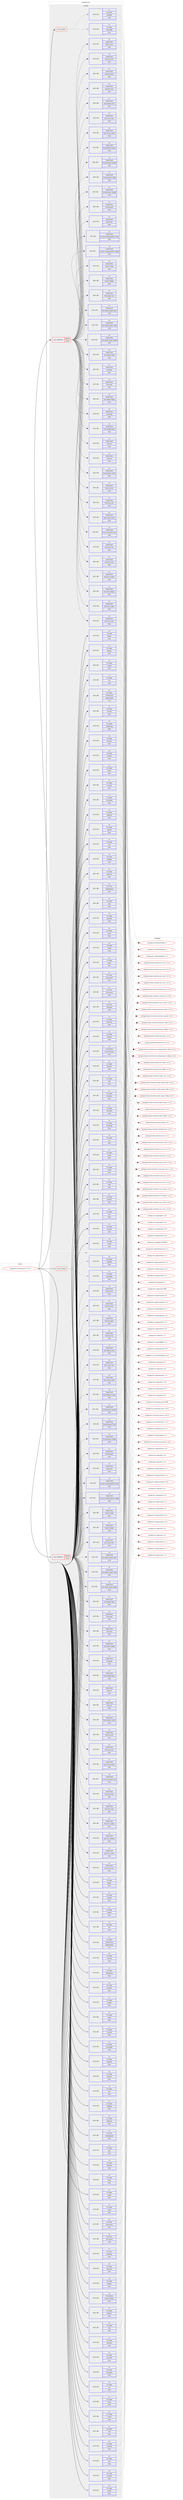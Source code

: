 digraph prolog {

# *************
# Graph options
# *************

newrank=true;
concentrate=true;
compound=true;
graph [rankdir=LR,fontname=Helvetica,fontsize=10,ranksep=1.5];#, ranksep=2.5, nodesep=0.2];
edge  [arrowhead=vee];
node  [fontname=Helvetica,fontsize=10];

# **********
# The ebuild
# **********

subgraph cluster_leftcol {
color=gray;
rank=same;
label=<<i>ebuild</i>>;
id [label="portage://x11-base/xorg-x11-7.4-r3", color=red, width=4, href="../x11-base/xorg-x11-7.4-r3.svg"];
}

# ****************
# The dependencies
# ****************

subgraph cluster_midcol {
color=gray;
label=<<i>dependencies</i>>;
subgraph cluster_compile {
fillcolor="#eeeeee";
style=filled;
label=<<i>compile</i>>;
subgraph any31 {
dependency5502 [label=<<TABLE BORDER="0" CELLBORDER="1" CELLSPACING="0" CELLPADDING="4"><TR><TD CELLPADDING="10">any_of_group</TD></TR></TABLE>>, shape=none, color=red];subgraph pack4838 {
dependency5503 [label=<<TABLE BORDER="0" CELLBORDER="1" CELLSPACING="0" CELLPADDING="4" WIDTH="220"><TR><TD ROWSPAN="6" CELLPADDING="30">pack_dep</TD></TR><TR><TD WIDTH="110">no</TD></TR><TR><TD>x11-apps</TD></TR><TR><TD>xbacklight</TD></TR><TR><TD>none</TD></TR><TR><TD></TD></TR></TABLE>>, shape=none, color=blue];
}
dependency5502:e -> dependency5503:w [weight=20,style="dotted",arrowhead="oinv"];
subgraph pack4839 {
dependency5504 [label=<<TABLE BORDER="0" CELLBORDER="1" CELLSPACING="0" CELLPADDING="4" WIDTH="220"><TR><TD ROWSPAN="6" CELLPADDING="30">pack_dep</TD></TR><TR><TD WIDTH="110">no</TD></TR><TR><TD>sys-power</TD></TR><TR><TD>acpilight</TD></TR><TR><TD>none</TD></TR><TR><TD></TD></TR></TABLE>>, shape=none, color=blue];
}
dependency5502:e -> dependency5504:w [weight=20,style="dotted",arrowhead="oinv"];
}
id:e -> dependency5502:w [weight=20,style="solid",arrowhead="vee"];
subgraph cond633 {
dependency5505 [label=<<TABLE BORDER="0" CELLBORDER="1" CELLSPACING="0" CELLPADDING="4"><TR><TD ROWSPAN="3" CELLPADDING="10">use_conditional</TD></TR><TR><TD>positive</TD></TR><TR><TD>fonts</TD></TR></TABLE>>, shape=none, color=red];
subgraph pack4840 {
dependency5506 [label=<<TABLE BORDER="0" CELLBORDER="1" CELLSPACING="0" CELLPADDING="4" WIDTH="220"><TR><TD ROWSPAN="6" CELLPADDING="30">pack_dep</TD></TR><TR><TD WIDTH="110">no</TD></TR><TR><TD>media-fonts</TD></TR><TR><TD>font-adobe-100dpi</TD></TR><TR><TD>none</TD></TR><TR><TD></TD></TR></TABLE>>, shape=none, color=blue];
}
dependency5505:e -> dependency5506:w [weight=20,style="dashed",arrowhead="vee"];
subgraph pack4841 {
dependency5507 [label=<<TABLE BORDER="0" CELLBORDER="1" CELLSPACING="0" CELLPADDING="4" WIDTH="220"><TR><TD ROWSPAN="6" CELLPADDING="30">pack_dep</TD></TR><TR><TD WIDTH="110">no</TD></TR><TR><TD>media-fonts</TD></TR><TR><TD>font-adobe-75dpi</TD></TR><TR><TD>none</TD></TR><TR><TD></TD></TR></TABLE>>, shape=none, color=blue];
}
dependency5505:e -> dependency5507:w [weight=20,style="dashed",arrowhead="vee"];
subgraph pack4842 {
dependency5508 [label=<<TABLE BORDER="0" CELLBORDER="1" CELLSPACING="0" CELLPADDING="4" WIDTH="220"><TR><TD ROWSPAN="6" CELLPADDING="30">pack_dep</TD></TR><TR><TD WIDTH="110">no</TD></TR><TR><TD>media-fonts</TD></TR><TR><TD>font-adobe-utopia-100dpi</TD></TR><TR><TD>none</TD></TR><TR><TD></TD></TR></TABLE>>, shape=none, color=blue];
}
dependency5505:e -> dependency5508:w [weight=20,style="dashed",arrowhead="vee"];
subgraph pack4843 {
dependency5509 [label=<<TABLE BORDER="0" CELLBORDER="1" CELLSPACING="0" CELLPADDING="4" WIDTH="220"><TR><TD ROWSPAN="6" CELLPADDING="30">pack_dep</TD></TR><TR><TD WIDTH="110">no</TD></TR><TR><TD>media-fonts</TD></TR><TR><TD>font-adobe-utopia-75dpi</TD></TR><TR><TD>none</TD></TR><TR><TD></TD></TR></TABLE>>, shape=none, color=blue];
}
dependency5505:e -> dependency5509:w [weight=20,style="dashed",arrowhead="vee"];
subgraph pack4844 {
dependency5510 [label=<<TABLE BORDER="0" CELLBORDER="1" CELLSPACING="0" CELLPADDING="4" WIDTH="220"><TR><TD ROWSPAN="6" CELLPADDING="30">pack_dep</TD></TR><TR><TD WIDTH="110">no</TD></TR><TR><TD>media-fonts</TD></TR><TR><TD>font-adobe-utopia-type1</TD></TR><TR><TD>none</TD></TR><TR><TD></TD></TR></TABLE>>, shape=none, color=blue];
}
dependency5505:e -> dependency5510:w [weight=20,style="dashed",arrowhead="vee"];
subgraph pack4845 {
dependency5511 [label=<<TABLE BORDER="0" CELLBORDER="1" CELLSPACING="0" CELLPADDING="4" WIDTH="220"><TR><TD ROWSPAN="6" CELLPADDING="30">pack_dep</TD></TR><TR><TD WIDTH="110">no</TD></TR><TR><TD>media-fonts</TD></TR><TR><TD>font-alias</TD></TR><TR><TD>none</TD></TR><TR><TD></TD></TR></TABLE>>, shape=none, color=blue];
}
dependency5505:e -> dependency5511:w [weight=20,style="dashed",arrowhead="vee"];
subgraph pack4846 {
dependency5512 [label=<<TABLE BORDER="0" CELLBORDER="1" CELLSPACING="0" CELLPADDING="4" WIDTH="220"><TR><TD ROWSPAN="6" CELLPADDING="30">pack_dep</TD></TR><TR><TD WIDTH="110">no</TD></TR><TR><TD>media-fonts</TD></TR><TR><TD>font-arabic-misc</TD></TR><TR><TD>none</TD></TR><TR><TD></TD></TR></TABLE>>, shape=none, color=blue];
}
dependency5505:e -> dependency5512:w [weight=20,style="dashed",arrowhead="vee"];
subgraph pack4847 {
dependency5513 [label=<<TABLE BORDER="0" CELLBORDER="1" CELLSPACING="0" CELLPADDING="4" WIDTH="220"><TR><TD ROWSPAN="6" CELLPADDING="30">pack_dep</TD></TR><TR><TD WIDTH="110">no</TD></TR><TR><TD>media-fonts</TD></TR><TR><TD>font-bh-100dpi</TD></TR><TR><TD>none</TD></TR><TR><TD></TD></TR></TABLE>>, shape=none, color=blue];
}
dependency5505:e -> dependency5513:w [weight=20,style="dashed",arrowhead="vee"];
subgraph pack4848 {
dependency5514 [label=<<TABLE BORDER="0" CELLBORDER="1" CELLSPACING="0" CELLPADDING="4" WIDTH="220"><TR><TD ROWSPAN="6" CELLPADDING="30">pack_dep</TD></TR><TR><TD WIDTH="110">no</TD></TR><TR><TD>media-fonts</TD></TR><TR><TD>font-bh-75dpi</TD></TR><TR><TD>none</TD></TR><TR><TD></TD></TR></TABLE>>, shape=none, color=blue];
}
dependency5505:e -> dependency5514:w [weight=20,style="dashed",arrowhead="vee"];
subgraph pack4849 {
dependency5515 [label=<<TABLE BORDER="0" CELLBORDER="1" CELLSPACING="0" CELLPADDING="4" WIDTH="220"><TR><TD ROWSPAN="6" CELLPADDING="30">pack_dep</TD></TR><TR><TD WIDTH="110">no</TD></TR><TR><TD>media-fonts</TD></TR><TR><TD>font-bh-lucidatypewriter-100dpi</TD></TR><TR><TD>none</TD></TR><TR><TD></TD></TR></TABLE>>, shape=none, color=blue];
}
dependency5505:e -> dependency5515:w [weight=20,style="dashed",arrowhead="vee"];
subgraph pack4850 {
dependency5516 [label=<<TABLE BORDER="0" CELLBORDER="1" CELLSPACING="0" CELLPADDING="4" WIDTH="220"><TR><TD ROWSPAN="6" CELLPADDING="30">pack_dep</TD></TR><TR><TD WIDTH="110">no</TD></TR><TR><TD>media-fonts</TD></TR><TR><TD>font-bh-lucidatypewriter-75dpi</TD></TR><TR><TD>none</TD></TR><TR><TD></TD></TR></TABLE>>, shape=none, color=blue];
}
dependency5505:e -> dependency5516:w [weight=20,style="dashed",arrowhead="vee"];
subgraph pack4851 {
dependency5517 [label=<<TABLE BORDER="0" CELLBORDER="1" CELLSPACING="0" CELLPADDING="4" WIDTH="220"><TR><TD ROWSPAN="6" CELLPADDING="30">pack_dep</TD></TR><TR><TD WIDTH="110">no</TD></TR><TR><TD>media-fonts</TD></TR><TR><TD>font-bh-ttf</TD></TR><TR><TD>none</TD></TR><TR><TD></TD></TR></TABLE>>, shape=none, color=blue];
}
dependency5505:e -> dependency5517:w [weight=20,style="dashed",arrowhead="vee"];
subgraph pack4852 {
dependency5518 [label=<<TABLE BORDER="0" CELLBORDER="1" CELLSPACING="0" CELLPADDING="4" WIDTH="220"><TR><TD ROWSPAN="6" CELLPADDING="30">pack_dep</TD></TR><TR><TD WIDTH="110">no</TD></TR><TR><TD>media-fonts</TD></TR><TR><TD>font-bh-type1</TD></TR><TR><TD>none</TD></TR><TR><TD></TD></TR></TABLE>>, shape=none, color=blue];
}
dependency5505:e -> dependency5518:w [weight=20,style="dashed",arrowhead="vee"];
subgraph pack4853 {
dependency5519 [label=<<TABLE BORDER="0" CELLBORDER="1" CELLSPACING="0" CELLPADDING="4" WIDTH="220"><TR><TD ROWSPAN="6" CELLPADDING="30">pack_dep</TD></TR><TR><TD WIDTH="110">no</TD></TR><TR><TD>media-fonts</TD></TR><TR><TD>font-bitstream-100dpi</TD></TR><TR><TD>none</TD></TR><TR><TD></TD></TR></TABLE>>, shape=none, color=blue];
}
dependency5505:e -> dependency5519:w [weight=20,style="dashed",arrowhead="vee"];
subgraph pack4854 {
dependency5520 [label=<<TABLE BORDER="0" CELLBORDER="1" CELLSPACING="0" CELLPADDING="4" WIDTH="220"><TR><TD ROWSPAN="6" CELLPADDING="30">pack_dep</TD></TR><TR><TD WIDTH="110">no</TD></TR><TR><TD>media-fonts</TD></TR><TR><TD>font-bitstream-75dpi</TD></TR><TR><TD>none</TD></TR><TR><TD></TD></TR></TABLE>>, shape=none, color=blue];
}
dependency5505:e -> dependency5520:w [weight=20,style="dashed",arrowhead="vee"];
subgraph pack4855 {
dependency5521 [label=<<TABLE BORDER="0" CELLBORDER="1" CELLSPACING="0" CELLPADDING="4" WIDTH="220"><TR><TD ROWSPAN="6" CELLPADDING="30">pack_dep</TD></TR><TR><TD WIDTH="110">no</TD></TR><TR><TD>media-fonts</TD></TR><TR><TD>font-bitstream-speedo</TD></TR><TR><TD>none</TD></TR><TR><TD></TD></TR></TABLE>>, shape=none, color=blue];
}
dependency5505:e -> dependency5521:w [weight=20,style="dashed",arrowhead="vee"];
subgraph pack4856 {
dependency5522 [label=<<TABLE BORDER="0" CELLBORDER="1" CELLSPACING="0" CELLPADDING="4" WIDTH="220"><TR><TD ROWSPAN="6" CELLPADDING="30">pack_dep</TD></TR><TR><TD WIDTH="110">no</TD></TR><TR><TD>media-fonts</TD></TR><TR><TD>font-bitstream-type1</TD></TR><TR><TD>none</TD></TR><TR><TD></TD></TR></TABLE>>, shape=none, color=blue];
}
dependency5505:e -> dependency5522:w [weight=20,style="dashed",arrowhead="vee"];
subgraph pack4857 {
dependency5523 [label=<<TABLE BORDER="0" CELLBORDER="1" CELLSPACING="0" CELLPADDING="4" WIDTH="220"><TR><TD ROWSPAN="6" CELLPADDING="30">pack_dep</TD></TR><TR><TD WIDTH="110">no</TD></TR><TR><TD>media-fonts</TD></TR><TR><TD>font-cronyx-cyrillic</TD></TR><TR><TD>none</TD></TR><TR><TD></TD></TR></TABLE>>, shape=none, color=blue];
}
dependency5505:e -> dependency5523:w [weight=20,style="dashed",arrowhead="vee"];
subgraph pack4858 {
dependency5524 [label=<<TABLE BORDER="0" CELLBORDER="1" CELLSPACING="0" CELLPADDING="4" WIDTH="220"><TR><TD ROWSPAN="6" CELLPADDING="30">pack_dep</TD></TR><TR><TD WIDTH="110">no</TD></TR><TR><TD>media-fonts</TD></TR><TR><TD>font-cursor-misc</TD></TR><TR><TD>none</TD></TR><TR><TD></TD></TR></TABLE>>, shape=none, color=blue];
}
dependency5505:e -> dependency5524:w [weight=20,style="dashed",arrowhead="vee"];
subgraph pack4859 {
dependency5525 [label=<<TABLE BORDER="0" CELLBORDER="1" CELLSPACING="0" CELLPADDING="4" WIDTH="220"><TR><TD ROWSPAN="6" CELLPADDING="30">pack_dep</TD></TR><TR><TD WIDTH="110">no</TD></TR><TR><TD>media-fonts</TD></TR><TR><TD>font-daewoo-misc</TD></TR><TR><TD>none</TD></TR><TR><TD></TD></TR></TABLE>>, shape=none, color=blue];
}
dependency5505:e -> dependency5525:w [weight=20,style="dashed",arrowhead="vee"];
subgraph pack4860 {
dependency5526 [label=<<TABLE BORDER="0" CELLBORDER="1" CELLSPACING="0" CELLPADDING="4" WIDTH="220"><TR><TD ROWSPAN="6" CELLPADDING="30">pack_dep</TD></TR><TR><TD WIDTH="110">no</TD></TR><TR><TD>media-fonts</TD></TR><TR><TD>font-dec-misc</TD></TR><TR><TD>none</TD></TR><TR><TD></TD></TR></TABLE>>, shape=none, color=blue];
}
dependency5505:e -> dependency5526:w [weight=20,style="dashed",arrowhead="vee"];
subgraph pack4861 {
dependency5527 [label=<<TABLE BORDER="0" CELLBORDER="1" CELLSPACING="0" CELLPADDING="4" WIDTH="220"><TR><TD ROWSPAN="6" CELLPADDING="30">pack_dep</TD></TR><TR><TD WIDTH="110">no</TD></TR><TR><TD>media-fonts</TD></TR><TR><TD>font-ibm-type1</TD></TR><TR><TD>none</TD></TR><TR><TD></TD></TR></TABLE>>, shape=none, color=blue];
}
dependency5505:e -> dependency5527:w [weight=20,style="dashed",arrowhead="vee"];
subgraph pack4862 {
dependency5528 [label=<<TABLE BORDER="0" CELLBORDER="1" CELLSPACING="0" CELLPADDING="4" WIDTH="220"><TR><TD ROWSPAN="6" CELLPADDING="30">pack_dep</TD></TR><TR><TD WIDTH="110">no</TD></TR><TR><TD>media-fonts</TD></TR><TR><TD>font-isas-misc</TD></TR><TR><TD>none</TD></TR><TR><TD></TD></TR></TABLE>>, shape=none, color=blue];
}
dependency5505:e -> dependency5528:w [weight=20,style="dashed",arrowhead="vee"];
subgraph pack4863 {
dependency5529 [label=<<TABLE BORDER="0" CELLBORDER="1" CELLSPACING="0" CELLPADDING="4" WIDTH="220"><TR><TD ROWSPAN="6" CELLPADDING="30">pack_dep</TD></TR><TR><TD WIDTH="110">no</TD></TR><TR><TD>media-fonts</TD></TR><TR><TD>font-jis-misc</TD></TR><TR><TD>none</TD></TR><TR><TD></TD></TR></TABLE>>, shape=none, color=blue];
}
dependency5505:e -> dependency5529:w [weight=20,style="dashed",arrowhead="vee"];
subgraph pack4864 {
dependency5530 [label=<<TABLE BORDER="0" CELLBORDER="1" CELLSPACING="0" CELLPADDING="4" WIDTH="220"><TR><TD ROWSPAN="6" CELLPADDING="30">pack_dep</TD></TR><TR><TD WIDTH="110">no</TD></TR><TR><TD>media-fonts</TD></TR><TR><TD>font-micro-misc</TD></TR><TR><TD>none</TD></TR><TR><TD></TD></TR></TABLE>>, shape=none, color=blue];
}
dependency5505:e -> dependency5530:w [weight=20,style="dashed",arrowhead="vee"];
subgraph pack4865 {
dependency5531 [label=<<TABLE BORDER="0" CELLBORDER="1" CELLSPACING="0" CELLPADDING="4" WIDTH="220"><TR><TD ROWSPAN="6" CELLPADDING="30">pack_dep</TD></TR><TR><TD WIDTH="110">no</TD></TR><TR><TD>media-fonts</TD></TR><TR><TD>font-misc-cyrillic</TD></TR><TR><TD>none</TD></TR><TR><TD></TD></TR></TABLE>>, shape=none, color=blue];
}
dependency5505:e -> dependency5531:w [weight=20,style="dashed",arrowhead="vee"];
subgraph pack4866 {
dependency5532 [label=<<TABLE BORDER="0" CELLBORDER="1" CELLSPACING="0" CELLPADDING="4" WIDTH="220"><TR><TD ROWSPAN="6" CELLPADDING="30">pack_dep</TD></TR><TR><TD WIDTH="110">no</TD></TR><TR><TD>media-fonts</TD></TR><TR><TD>font-misc-ethiopic</TD></TR><TR><TD>none</TD></TR><TR><TD></TD></TR></TABLE>>, shape=none, color=blue];
}
dependency5505:e -> dependency5532:w [weight=20,style="dashed",arrowhead="vee"];
subgraph pack4867 {
dependency5533 [label=<<TABLE BORDER="0" CELLBORDER="1" CELLSPACING="0" CELLPADDING="4" WIDTH="220"><TR><TD ROWSPAN="6" CELLPADDING="30">pack_dep</TD></TR><TR><TD WIDTH="110">no</TD></TR><TR><TD>media-fonts</TD></TR><TR><TD>font-misc-meltho</TD></TR><TR><TD>none</TD></TR><TR><TD></TD></TR></TABLE>>, shape=none, color=blue];
}
dependency5505:e -> dependency5533:w [weight=20,style="dashed",arrowhead="vee"];
subgraph pack4868 {
dependency5534 [label=<<TABLE BORDER="0" CELLBORDER="1" CELLSPACING="0" CELLPADDING="4" WIDTH="220"><TR><TD ROWSPAN="6" CELLPADDING="30">pack_dep</TD></TR><TR><TD WIDTH="110">no</TD></TR><TR><TD>media-fonts</TD></TR><TR><TD>font-misc-misc</TD></TR><TR><TD>none</TD></TR><TR><TD></TD></TR></TABLE>>, shape=none, color=blue];
}
dependency5505:e -> dependency5534:w [weight=20,style="dashed",arrowhead="vee"];
subgraph pack4869 {
dependency5535 [label=<<TABLE BORDER="0" CELLBORDER="1" CELLSPACING="0" CELLPADDING="4" WIDTH="220"><TR><TD ROWSPAN="6" CELLPADDING="30">pack_dep</TD></TR><TR><TD WIDTH="110">no</TD></TR><TR><TD>media-fonts</TD></TR><TR><TD>font-mutt-misc</TD></TR><TR><TD>none</TD></TR><TR><TD></TD></TR></TABLE>>, shape=none, color=blue];
}
dependency5505:e -> dependency5535:w [weight=20,style="dashed",arrowhead="vee"];
subgraph pack4870 {
dependency5536 [label=<<TABLE BORDER="0" CELLBORDER="1" CELLSPACING="0" CELLPADDING="4" WIDTH="220"><TR><TD ROWSPAN="6" CELLPADDING="30">pack_dep</TD></TR><TR><TD WIDTH="110">no</TD></TR><TR><TD>media-fonts</TD></TR><TR><TD>font-schumacher-misc</TD></TR><TR><TD>none</TD></TR><TR><TD></TD></TR></TABLE>>, shape=none, color=blue];
}
dependency5505:e -> dependency5536:w [weight=20,style="dashed",arrowhead="vee"];
subgraph pack4871 {
dependency5537 [label=<<TABLE BORDER="0" CELLBORDER="1" CELLSPACING="0" CELLPADDING="4" WIDTH="220"><TR><TD ROWSPAN="6" CELLPADDING="30">pack_dep</TD></TR><TR><TD WIDTH="110">no</TD></TR><TR><TD>media-fonts</TD></TR><TR><TD>font-screen-cyrillic</TD></TR><TR><TD>none</TD></TR><TR><TD></TD></TR></TABLE>>, shape=none, color=blue];
}
dependency5505:e -> dependency5537:w [weight=20,style="dashed",arrowhead="vee"];
subgraph pack4872 {
dependency5538 [label=<<TABLE BORDER="0" CELLBORDER="1" CELLSPACING="0" CELLPADDING="4" WIDTH="220"><TR><TD ROWSPAN="6" CELLPADDING="30">pack_dep</TD></TR><TR><TD WIDTH="110">no</TD></TR><TR><TD>media-fonts</TD></TR><TR><TD>font-sony-misc</TD></TR><TR><TD>none</TD></TR><TR><TD></TD></TR></TABLE>>, shape=none, color=blue];
}
dependency5505:e -> dependency5538:w [weight=20,style="dashed",arrowhead="vee"];
subgraph pack4873 {
dependency5539 [label=<<TABLE BORDER="0" CELLBORDER="1" CELLSPACING="0" CELLPADDING="4" WIDTH="220"><TR><TD ROWSPAN="6" CELLPADDING="30">pack_dep</TD></TR><TR><TD WIDTH="110">no</TD></TR><TR><TD>media-fonts</TD></TR><TR><TD>font-sun-misc</TD></TR><TR><TD>none</TD></TR><TR><TD></TD></TR></TABLE>>, shape=none, color=blue];
}
dependency5505:e -> dependency5539:w [weight=20,style="dashed",arrowhead="vee"];
subgraph pack4874 {
dependency5540 [label=<<TABLE BORDER="0" CELLBORDER="1" CELLSPACING="0" CELLPADDING="4" WIDTH="220"><TR><TD ROWSPAN="6" CELLPADDING="30">pack_dep</TD></TR><TR><TD WIDTH="110">no</TD></TR><TR><TD>media-fonts</TD></TR><TR><TD>font-util</TD></TR><TR><TD>none</TD></TR><TR><TD></TD></TR></TABLE>>, shape=none, color=blue];
}
dependency5505:e -> dependency5540:w [weight=20,style="dashed",arrowhead="vee"];
subgraph pack4875 {
dependency5541 [label=<<TABLE BORDER="0" CELLBORDER="1" CELLSPACING="0" CELLPADDING="4" WIDTH="220"><TR><TD ROWSPAN="6" CELLPADDING="30">pack_dep</TD></TR><TR><TD WIDTH="110">no</TD></TR><TR><TD>media-fonts</TD></TR><TR><TD>font-winitzki-cyrillic</TD></TR><TR><TD>none</TD></TR><TR><TD></TD></TR></TABLE>>, shape=none, color=blue];
}
dependency5505:e -> dependency5541:w [weight=20,style="dashed",arrowhead="vee"];
subgraph pack4876 {
dependency5542 [label=<<TABLE BORDER="0" CELLBORDER="1" CELLSPACING="0" CELLPADDING="4" WIDTH="220"><TR><TD ROWSPAN="6" CELLPADDING="30">pack_dep</TD></TR><TR><TD WIDTH="110">no</TD></TR><TR><TD>media-fonts</TD></TR><TR><TD>font-xfree86-type1</TD></TR><TR><TD>none</TD></TR><TR><TD></TD></TR></TABLE>>, shape=none, color=blue];
}
dependency5505:e -> dependency5542:w [weight=20,style="dashed",arrowhead="vee"];
subgraph pack4877 {
dependency5543 [label=<<TABLE BORDER="0" CELLBORDER="1" CELLSPACING="0" CELLPADDING="4" WIDTH="220"><TR><TD ROWSPAN="6" CELLPADDING="30">pack_dep</TD></TR><TR><TD WIDTH="110">no</TD></TR><TR><TD>media-fonts</TD></TR><TR><TD>font-alias</TD></TR><TR><TD>none</TD></TR><TR><TD></TD></TR></TABLE>>, shape=none, color=blue];
}
dependency5505:e -> dependency5543:w [weight=20,style="dashed",arrowhead="vee"];
subgraph pack4878 {
dependency5544 [label=<<TABLE BORDER="0" CELLBORDER="1" CELLSPACING="0" CELLPADDING="4" WIDTH="220"><TR><TD ROWSPAN="6" CELLPADDING="30">pack_dep</TD></TR><TR><TD WIDTH="110">no</TD></TR><TR><TD>media-fonts</TD></TR><TR><TD>font-util</TD></TR><TR><TD>none</TD></TR><TR><TD></TD></TR></TABLE>>, shape=none, color=blue];
}
dependency5505:e -> dependency5544:w [weight=20,style="dashed",arrowhead="vee"];
subgraph pack4879 {
dependency5545 [label=<<TABLE BORDER="0" CELLBORDER="1" CELLSPACING="0" CELLPADDING="4" WIDTH="220"><TR><TD ROWSPAN="6" CELLPADDING="30">pack_dep</TD></TR><TR><TD WIDTH="110">no</TD></TR><TR><TD>media-fonts</TD></TR><TR><TD>encodings</TD></TR><TR><TD>none</TD></TR><TR><TD></TD></TR></TABLE>>, shape=none, color=blue];
}
dependency5505:e -> dependency5545:w [weight=20,style="dashed",arrowhead="vee"];
}
id:e -> dependency5505:w [weight=20,style="solid",arrowhead="vee"];
subgraph pack4880 {
dependency5546 [label=<<TABLE BORDER="0" CELLBORDER="1" CELLSPACING="0" CELLPADDING="4" WIDTH="220"><TR><TD ROWSPAN="6" CELLPADDING="30">pack_dep</TD></TR><TR><TD WIDTH="110">no</TD></TR><TR><TD>x11-apps</TD></TR><TR><TD>appres</TD></TR><TR><TD>none</TD></TR><TR><TD></TD></TR></TABLE>>, shape=none, color=blue];
}
id:e -> dependency5546:w [weight=20,style="solid",arrowhead="vee"];
subgraph pack4881 {
dependency5547 [label=<<TABLE BORDER="0" CELLBORDER="1" CELLSPACING="0" CELLPADDING="4" WIDTH="220"><TR><TD ROWSPAN="6" CELLPADDING="30">pack_dep</TD></TR><TR><TD WIDTH="110">no</TD></TR><TR><TD>x11-apps</TD></TR><TR><TD>bitmap</TD></TR><TR><TD>none</TD></TR><TR><TD></TD></TR></TABLE>>, shape=none, color=blue];
}
id:e -> dependency5547:w [weight=20,style="solid",arrowhead="vee"];
subgraph pack4882 {
dependency5548 [label=<<TABLE BORDER="0" CELLBORDER="1" CELLSPACING="0" CELLPADDING="4" WIDTH="220"><TR><TD ROWSPAN="6" CELLPADDING="30">pack_dep</TD></TR><TR><TD WIDTH="110">no</TD></TR><TR><TD>x11-apps</TD></TR><TR><TD>iceauth</TD></TR><TR><TD>none</TD></TR><TR><TD></TD></TR></TABLE>>, shape=none, color=blue];
}
id:e -> dependency5548:w [weight=20,style="solid",arrowhead="vee"];
subgraph pack4883 {
dependency5549 [label=<<TABLE BORDER="0" CELLBORDER="1" CELLSPACING="0" CELLPADDING="4" WIDTH="220"><TR><TD ROWSPAN="6" CELLPADDING="30">pack_dep</TD></TR><TR><TD WIDTH="110">no</TD></TR><TR><TD>x11-apps</TD></TR><TR><TD>luit</TD></TR><TR><TD>none</TD></TR><TR><TD></TD></TR></TABLE>>, shape=none, color=blue];
}
id:e -> dependency5549:w [weight=20,style="solid",arrowhead="vee"];
subgraph pack4884 {
dependency5550 [label=<<TABLE BORDER="0" CELLBORDER="1" CELLSPACING="0" CELLPADDING="4" WIDTH="220"><TR><TD ROWSPAN="6" CELLPADDING="30">pack_dep</TD></TR><TR><TD WIDTH="110">no</TD></TR><TR><TD>x11-apps</TD></TR><TR><TD>mkfontscale</TD></TR><TR><TD>greaterequal</TD></TR><TR><TD>1.2.0</TD></TR></TABLE>>, shape=none, color=blue];
}
id:e -> dependency5550:w [weight=20,style="solid",arrowhead="vee"];
subgraph pack4885 {
dependency5551 [label=<<TABLE BORDER="0" CELLBORDER="1" CELLSPACING="0" CELLPADDING="4" WIDTH="220"><TR><TD ROWSPAN="6" CELLPADDING="30">pack_dep</TD></TR><TR><TD WIDTH="110">no</TD></TR><TR><TD>x11-apps</TD></TR><TR><TD>sessreg</TD></TR><TR><TD>none</TD></TR><TR><TD></TD></TR></TABLE>>, shape=none, color=blue];
}
id:e -> dependency5551:w [weight=20,style="solid",arrowhead="vee"];
subgraph pack4886 {
dependency5552 [label=<<TABLE BORDER="0" CELLBORDER="1" CELLSPACING="0" CELLPADDING="4" WIDTH="220"><TR><TD ROWSPAN="6" CELLPADDING="30">pack_dep</TD></TR><TR><TD WIDTH="110">no</TD></TR><TR><TD>x11-apps</TD></TR><TR><TD>setxkbmap</TD></TR><TR><TD>none</TD></TR><TR><TD></TD></TR></TABLE>>, shape=none, color=blue];
}
id:e -> dependency5552:w [weight=20,style="solid",arrowhead="vee"];
subgraph pack4887 {
dependency5553 [label=<<TABLE BORDER="0" CELLBORDER="1" CELLSPACING="0" CELLPADDING="4" WIDTH="220"><TR><TD ROWSPAN="6" CELLPADDING="30">pack_dep</TD></TR><TR><TD WIDTH="110">no</TD></TR><TR><TD>x11-apps</TD></TR><TR><TD>smproxy</TD></TR><TR><TD>none</TD></TR><TR><TD></TD></TR></TABLE>>, shape=none, color=blue];
}
id:e -> dependency5553:w [weight=20,style="solid",arrowhead="vee"];
subgraph pack4888 {
dependency5554 [label=<<TABLE BORDER="0" CELLBORDER="1" CELLSPACING="0" CELLPADDING="4" WIDTH="220"><TR><TD ROWSPAN="6" CELLPADDING="30">pack_dep</TD></TR><TR><TD WIDTH="110">no</TD></TR><TR><TD>x11-apps</TD></TR><TR><TD>x11perf</TD></TR><TR><TD>none</TD></TR><TR><TD></TD></TR></TABLE>>, shape=none, color=blue];
}
id:e -> dependency5554:w [weight=20,style="solid",arrowhead="vee"];
subgraph pack4889 {
dependency5555 [label=<<TABLE BORDER="0" CELLBORDER="1" CELLSPACING="0" CELLPADDING="4" WIDTH="220"><TR><TD ROWSPAN="6" CELLPADDING="30">pack_dep</TD></TR><TR><TD WIDTH="110">no</TD></TR><TR><TD>x11-apps</TD></TR><TR><TD>xauth</TD></TR><TR><TD>none</TD></TR><TR><TD></TD></TR></TABLE>>, shape=none, color=blue];
}
id:e -> dependency5555:w [weight=20,style="solid",arrowhead="vee"];
subgraph pack4890 {
dependency5556 [label=<<TABLE BORDER="0" CELLBORDER="1" CELLSPACING="0" CELLPADDING="4" WIDTH="220"><TR><TD ROWSPAN="6" CELLPADDING="30">pack_dep</TD></TR><TR><TD WIDTH="110">no</TD></TR><TR><TD>x11-apps</TD></TR><TR><TD>xcmsdb</TD></TR><TR><TD>none</TD></TR><TR><TD></TD></TR></TABLE>>, shape=none, color=blue];
}
id:e -> dependency5556:w [weight=20,style="solid",arrowhead="vee"];
subgraph pack4891 {
dependency5557 [label=<<TABLE BORDER="0" CELLBORDER="1" CELLSPACING="0" CELLPADDING="4" WIDTH="220"><TR><TD ROWSPAN="6" CELLPADDING="30">pack_dep</TD></TR><TR><TD WIDTH="110">no</TD></TR><TR><TD>x11-apps</TD></TR><TR><TD>xcursorgen</TD></TR><TR><TD>none</TD></TR><TR><TD></TD></TR></TABLE>>, shape=none, color=blue];
}
id:e -> dependency5557:w [weight=20,style="solid",arrowhead="vee"];
subgraph pack4892 {
dependency5558 [label=<<TABLE BORDER="0" CELLBORDER="1" CELLSPACING="0" CELLPADDING="4" WIDTH="220"><TR><TD ROWSPAN="6" CELLPADDING="30">pack_dep</TD></TR><TR><TD WIDTH="110">no</TD></TR><TR><TD>x11-apps</TD></TR><TR><TD>xdpyinfo</TD></TR><TR><TD>none</TD></TR><TR><TD></TD></TR></TABLE>>, shape=none, color=blue];
}
id:e -> dependency5558:w [weight=20,style="solid",arrowhead="vee"];
subgraph pack4893 {
dependency5559 [label=<<TABLE BORDER="0" CELLBORDER="1" CELLSPACING="0" CELLPADDING="4" WIDTH="220"><TR><TD ROWSPAN="6" CELLPADDING="30">pack_dep</TD></TR><TR><TD WIDTH="110">no</TD></TR><TR><TD>x11-apps</TD></TR><TR><TD>xdriinfo</TD></TR><TR><TD>none</TD></TR><TR><TD></TD></TR></TABLE>>, shape=none, color=blue];
}
id:e -> dependency5559:w [weight=20,style="solid",arrowhead="vee"];
subgraph pack4894 {
dependency5560 [label=<<TABLE BORDER="0" CELLBORDER="1" CELLSPACING="0" CELLPADDING="4" WIDTH="220"><TR><TD ROWSPAN="6" CELLPADDING="30">pack_dep</TD></TR><TR><TD WIDTH="110">no</TD></TR><TR><TD>x11-apps</TD></TR><TR><TD>xev</TD></TR><TR><TD>none</TD></TR><TR><TD></TD></TR></TABLE>>, shape=none, color=blue];
}
id:e -> dependency5560:w [weight=20,style="solid",arrowhead="vee"];
subgraph pack4895 {
dependency5561 [label=<<TABLE BORDER="0" CELLBORDER="1" CELLSPACING="0" CELLPADDING="4" WIDTH="220"><TR><TD ROWSPAN="6" CELLPADDING="30">pack_dep</TD></TR><TR><TD WIDTH="110">no</TD></TR><TR><TD>x11-apps</TD></TR><TR><TD>xf86dga</TD></TR><TR><TD>none</TD></TR><TR><TD></TD></TR></TABLE>>, shape=none, color=blue];
}
id:e -> dependency5561:w [weight=20,style="solid",arrowhead="vee"];
subgraph pack4896 {
dependency5562 [label=<<TABLE BORDER="0" CELLBORDER="1" CELLSPACING="0" CELLPADDING="4" WIDTH="220"><TR><TD ROWSPAN="6" CELLPADDING="30">pack_dep</TD></TR><TR><TD WIDTH="110">no</TD></TR><TR><TD>x11-apps</TD></TR><TR><TD>xgamma</TD></TR><TR><TD>none</TD></TR><TR><TD></TD></TR></TABLE>>, shape=none, color=blue];
}
id:e -> dependency5562:w [weight=20,style="solid",arrowhead="vee"];
subgraph pack4897 {
dependency5563 [label=<<TABLE BORDER="0" CELLBORDER="1" CELLSPACING="0" CELLPADDING="4" WIDTH="220"><TR><TD ROWSPAN="6" CELLPADDING="30">pack_dep</TD></TR><TR><TD WIDTH="110">no</TD></TR><TR><TD>x11-apps</TD></TR><TR><TD>xhost</TD></TR><TR><TD>none</TD></TR><TR><TD></TD></TR></TABLE>>, shape=none, color=blue];
}
id:e -> dependency5563:w [weight=20,style="solid",arrowhead="vee"];
subgraph pack4898 {
dependency5564 [label=<<TABLE BORDER="0" CELLBORDER="1" CELLSPACING="0" CELLPADDING="4" WIDTH="220"><TR><TD ROWSPAN="6" CELLPADDING="30">pack_dep</TD></TR><TR><TD WIDTH="110">no</TD></TR><TR><TD>x11-apps</TD></TR><TR><TD>xinput</TD></TR><TR><TD>none</TD></TR><TR><TD></TD></TR></TABLE>>, shape=none, color=blue];
}
id:e -> dependency5564:w [weight=20,style="solid",arrowhead="vee"];
subgraph pack4899 {
dependency5565 [label=<<TABLE BORDER="0" CELLBORDER="1" CELLSPACING="0" CELLPADDING="4" WIDTH="220"><TR><TD ROWSPAN="6" CELLPADDING="30">pack_dep</TD></TR><TR><TD WIDTH="110">no</TD></TR><TR><TD>x11-apps</TD></TR><TR><TD>xkbcomp</TD></TR><TR><TD>none</TD></TR><TR><TD></TD></TR></TABLE>>, shape=none, color=blue];
}
id:e -> dependency5565:w [weight=20,style="solid",arrowhead="vee"];
subgraph pack4900 {
dependency5566 [label=<<TABLE BORDER="0" CELLBORDER="1" CELLSPACING="0" CELLPADDING="4" WIDTH="220"><TR><TD ROWSPAN="6" CELLPADDING="30">pack_dep</TD></TR><TR><TD WIDTH="110">no</TD></TR><TR><TD>x11-apps</TD></TR><TR><TD>xkbevd</TD></TR><TR><TD>none</TD></TR><TR><TD></TD></TR></TABLE>>, shape=none, color=blue];
}
id:e -> dependency5566:w [weight=20,style="solid",arrowhead="vee"];
subgraph pack4901 {
dependency5567 [label=<<TABLE BORDER="0" CELLBORDER="1" CELLSPACING="0" CELLPADDING="4" WIDTH="220"><TR><TD ROWSPAN="6" CELLPADDING="30">pack_dep</TD></TR><TR><TD WIDTH="110">no</TD></TR><TR><TD>x11-apps</TD></TR><TR><TD>xkbutils</TD></TR><TR><TD>none</TD></TR><TR><TD></TD></TR></TABLE>>, shape=none, color=blue];
}
id:e -> dependency5567:w [weight=20,style="solid",arrowhead="vee"];
subgraph pack4902 {
dependency5568 [label=<<TABLE BORDER="0" CELLBORDER="1" CELLSPACING="0" CELLPADDING="4" WIDTH="220"><TR><TD ROWSPAN="6" CELLPADDING="30">pack_dep</TD></TR><TR><TD WIDTH="110">no</TD></TR><TR><TD>x11-apps</TD></TR><TR><TD>xkill</TD></TR><TR><TD>none</TD></TR><TR><TD></TD></TR></TABLE>>, shape=none, color=blue];
}
id:e -> dependency5568:w [weight=20,style="solid",arrowhead="vee"];
subgraph pack4903 {
dependency5569 [label=<<TABLE BORDER="0" CELLBORDER="1" CELLSPACING="0" CELLPADDING="4" WIDTH="220"><TR><TD ROWSPAN="6" CELLPADDING="30">pack_dep</TD></TR><TR><TD WIDTH="110">no</TD></TR><TR><TD>x11-apps</TD></TR><TR><TD>xlsatoms</TD></TR><TR><TD>none</TD></TR><TR><TD></TD></TR></TABLE>>, shape=none, color=blue];
}
id:e -> dependency5569:w [weight=20,style="solid",arrowhead="vee"];
subgraph pack4904 {
dependency5570 [label=<<TABLE BORDER="0" CELLBORDER="1" CELLSPACING="0" CELLPADDING="4" WIDTH="220"><TR><TD ROWSPAN="6" CELLPADDING="30">pack_dep</TD></TR><TR><TD WIDTH="110">no</TD></TR><TR><TD>x11-apps</TD></TR><TR><TD>xlsclients</TD></TR><TR><TD>none</TD></TR><TR><TD></TD></TR></TABLE>>, shape=none, color=blue];
}
id:e -> dependency5570:w [weight=20,style="solid",arrowhead="vee"];
subgraph pack4905 {
dependency5571 [label=<<TABLE BORDER="0" CELLBORDER="1" CELLSPACING="0" CELLPADDING="4" WIDTH="220"><TR><TD ROWSPAN="6" CELLPADDING="30">pack_dep</TD></TR><TR><TD WIDTH="110">no</TD></TR><TR><TD>x11-apps</TD></TR><TR><TD>xmodmap</TD></TR><TR><TD>none</TD></TR><TR><TD></TD></TR></TABLE>>, shape=none, color=blue];
}
id:e -> dependency5571:w [weight=20,style="solid",arrowhead="vee"];
subgraph pack4906 {
dependency5572 [label=<<TABLE BORDER="0" CELLBORDER="1" CELLSPACING="0" CELLPADDING="4" WIDTH="220"><TR><TD ROWSPAN="6" CELLPADDING="30">pack_dep</TD></TR><TR><TD WIDTH="110">no</TD></TR><TR><TD>x11-apps</TD></TR><TR><TD>xpr</TD></TR><TR><TD>none</TD></TR><TR><TD></TD></TR></TABLE>>, shape=none, color=blue];
}
id:e -> dependency5572:w [weight=20,style="solid",arrowhead="vee"];
subgraph pack4907 {
dependency5573 [label=<<TABLE BORDER="0" CELLBORDER="1" CELLSPACING="0" CELLPADDING="4" WIDTH="220"><TR><TD ROWSPAN="6" CELLPADDING="30">pack_dep</TD></TR><TR><TD WIDTH="110">no</TD></TR><TR><TD>x11-apps</TD></TR><TR><TD>xprop</TD></TR><TR><TD>none</TD></TR><TR><TD></TD></TR></TABLE>>, shape=none, color=blue];
}
id:e -> dependency5573:w [weight=20,style="solid",arrowhead="vee"];
subgraph pack4908 {
dependency5574 [label=<<TABLE BORDER="0" CELLBORDER="1" CELLSPACING="0" CELLPADDING="4" WIDTH="220"><TR><TD ROWSPAN="6" CELLPADDING="30">pack_dep</TD></TR><TR><TD WIDTH="110">no</TD></TR><TR><TD>x11-apps</TD></TR><TR><TD>xrandr</TD></TR><TR><TD>none</TD></TR><TR><TD></TD></TR></TABLE>>, shape=none, color=blue];
}
id:e -> dependency5574:w [weight=20,style="solid",arrowhead="vee"];
subgraph pack4909 {
dependency5575 [label=<<TABLE BORDER="0" CELLBORDER="1" CELLSPACING="0" CELLPADDING="4" WIDTH="220"><TR><TD ROWSPAN="6" CELLPADDING="30">pack_dep</TD></TR><TR><TD WIDTH="110">no</TD></TR><TR><TD>x11-apps</TD></TR><TR><TD>xrdb</TD></TR><TR><TD>none</TD></TR><TR><TD></TD></TR></TABLE>>, shape=none, color=blue];
}
id:e -> dependency5575:w [weight=20,style="solid",arrowhead="vee"];
subgraph pack4910 {
dependency5576 [label=<<TABLE BORDER="0" CELLBORDER="1" CELLSPACING="0" CELLPADDING="4" WIDTH="220"><TR><TD ROWSPAN="6" CELLPADDING="30">pack_dep</TD></TR><TR><TD WIDTH="110">no</TD></TR><TR><TD>x11-apps</TD></TR><TR><TD>xrefresh</TD></TR><TR><TD>none</TD></TR><TR><TD></TD></TR></TABLE>>, shape=none, color=blue];
}
id:e -> dependency5576:w [weight=20,style="solid",arrowhead="vee"];
subgraph pack4911 {
dependency5577 [label=<<TABLE BORDER="0" CELLBORDER="1" CELLSPACING="0" CELLPADDING="4" WIDTH="220"><TR><TD ROWSPAN="6" CELLPADDING="30">pack_dep</TD></TR><TR><TD WIDTH="110">no</TD></TR><TR><TD>x11-apps</TD></TR><TR><TD>xset</TD></TR><TR><TD>none</TD></TR><TR><TD></TD></TR></TABLE>>, shape=none, color=blue];
}
id:e -> dependency5577:w [weight=20,style="solid",arrowhead="vee"];
subgraph pack4912 {
dependency5578 [label=<<TABLE BORDER="0" CELLBORDER="1" CELLSPACING="0" CELLPADDING="4" WIDTH="220"><TR><TD ROWSPAN="6" CELLPADDING="30">pack_dep</TD></TR><TR><TD WIDTH="110">no</TD></TR><TR><TD>x11-apps</TD></TR><TR><TD>xsetroot</TD></TR><TR><TD>none</TD></TR><TR><TD></TD></TR></TABLE>>, shape=none, color=blue];
}
id:e -> dependency5578:w [weight=20,style="solid",arrowhead="vee"];
subgraph pack4913 {
dependency5579 [label=<<TABLE BORDER="0" CELLBORDER="1" CELLSPACING="0" CELLPADDING="4" WIDTH="220"><TR><TD ROWSPAN="6" CELLPADDING="30">pack_dep</TD></TR><TR><TD WIDTH="110">no</TD></TR><TR><TD>x11-apps</TD></TR><TR><TD>xvinfo</TD></TR><TR><TD>none</TD></TR><TR><TD></TD></TR></TABLE>>, shape=none, color=blue];
}
id:e -> dependency5579:w [weight=20,style="solid",arrowhead="vee"];
subgraph pack4914 {
dependency5580 [label=<<TABLE BORDER="0" CELLBORDER="1" CELLSPACING="0" CELLPADDING="4" WIDTH="220"><TR><TD ROWSPAN="6" CELLPADDING="30">pack_dep</TD></TR><TR><TD WIDTH="110">no</TD></TR><TR><TD>x11-apps</TD></TR><TR><TD>xwd</TD></TR><TR><TD>none</TD></TR><TR><TD></TD></TR></TABLE>>, shape=none, color=blue];
}
id:e -> dependency5580:w [weight=20,style="solid",arrowhead="vee"];
subgraph pack4915 {
dependency5581 [label=<<TABLE BORDER="0" CELLBORDER="1" CELLSPACING="0" CELLPADDING="4" WIDTH="220"><TR><TD ROWSPAN="6" CELLPADDING="30">pack_dep</TD></TR><TR><TD WIDTH="110">no</TD></TR><TR><TD>x11-apps</TD></TR><TR><TD>xwininfo</TD></TR><TR><TD>none</TD></TR><TR><TD></TD></TR></TABLE>>, shape=none, color=blue];
}
id:e -> dependency5581:w [weight=20,style="solid",arrowhead="vee"];
subgraph pack4916 {
dependency5582 [label=<<TABLE BORDER="0" CELLBORDER="1" CELLSPACING="0" CELLPADDING="4" WIDTH="220"><TR><TD ROWSPAN="6" CELLPADDING="30">pack_dep</TD></TR><TR><TD WIDTH="110">no</TD></TR><TR><TD>x11-apps</TD></TR><TR><TD>xwud</TD></TR><TR><TD>none</TD></TR><TR><TD></TD></TR></TABLE>>, shape=none, color=blue];
}
id:e -> dependency5582:w [weight=20,style="solid",arrowhead="vee"];
subgraph pack4917 {
dependency5583 [label=<<TABLE BORDER="0" CELLBORDER="1" CELLSPACING="0" CELLPADDING="4" WIDTH="220"><TR><TD ROWSPAN="6" CELLPADDING="30">pack_dep</TD></TR><TR><TD WIDTH="110">no</TD></TR><TR><TD>x11-base</TD></TR><TR><TD>xorg-server</TD></TR><TR><TD>none</TD></TR><TR><TD></TD></TR></TABLE>>, shape=none, color=blue];
}
id:e -> dependency5583:w [weight=20,style="solid",arrowhead="vee"];
subgraph pack4918 {
dependency5584 [label=<<TABLE BORDER="0" CELLBORDER="1" CELLSPACING="0" CELLPADDING="4" WIDTH="220"><TR><TD ROWSPAN="6" CELLPADDING="30">pack_dep</TD></TR><TR><TD WIDTH="110">no</TD></TR><TR><TD>x11-misc</TD></TR><TR><TD>makedepend</TD></TR><TR><TD>none</TD></TR><TR><TD></TD></TR></TABLE>>, shape=none, color=blue];
}
id:e -> dependency5584:w [weight=20,style="solid",arrowhead="vee"];
subgraph pack4919 {
dependency5585 [label=<<TABLE BORDER="0" CELLBORDER="1" CELLSPACING="0" CELLPADDING="4" WIDTH="220"><TR><TD ROWSPAN="6" CELLPADDING="30">pack_dep</TD></TR><TR><TD WIDTH="110">no</TD></TR><TR><TD>x11-misc</TD></TR><TR><TD>util-macros</TD></TR><TR><TD>none</TD></TR><TR><TD></TD></TR></TABLE>>, shape=none, color=blue];
}
id:e -> dependency5585:w [weight=20,style="solid",arrowhead="vee"];
subgraph pack4920 {
dependency5586 [label=<<TABLE BORDER="0" CELLBORDER="1" CELLSPACING="0" CELLPADDING="4" WIDTH="220"><TR><TD ROWSPAN="6" CELLPADDING="30">pack_dep</TD></TR><TR><TD WIDTH="110">no</TD></TR><TR><TD>x11-misc</TD></TR><TR><TD>xbitmaps</TD></TR><TR><TD>none</TD></TR><TR><TD></TD></TR></TABLE>>, shape=none, color=blue];
}
id:e -> dependency5586:w [weight=20,style="solid",arrowhead="vee"];
subgraph pack4921 {
dependency5587 [label=<<TABLE BORDER="0" CELLBORDER="1" CELLSPACING="0" CELLPADDING="4" WIDTH="220"><TR><TD ROWSPAN="6" CELLPADDING="30">pack_dep</TD></TR><TR><TD WIDTH="110">no</TD></TR><TR><TD>x11-themes</TD></TR><TR><TD>xcursor-themes</TD></TR><TR><TD>none</TD></TR><TR><TD></TD></TR></TABLE>>, shape=none, color=blue];
}
id:e -> dependency5587:w [weight=20,style="solid",arrowhead="vee"];
}
subgraph cluster_compileandrun {
fillcolor="#eeeeee";
style=filled;
label=<<i>compile and run</i>>;
}
subgraph cluster_run {
fillcolor="#eeeeee";
style=filled;
label=<<i>run</i>>;
subgraph any32 {
dependency5588 [label=<<TABLE BORDER="0" CELLBORDER="1" CELLSPACING="0" CELLPADDING="4"><TR><TD CELLPADDING="10">any_of_group</TD></TR></TABLE>>, shape=none, color=red];subgraph pack4922 {
dependency5589 [label=<<TABLE BORDER="0" CELLBORDER="1" CELLSPACING="0" CELLPADDING="4" WIDTH="220"><TR><TD ROWSPAN="6" CELLPADDING="30">pack_dep</TD></TR><TR><TD WIDTH="110">no</TD></TR><TR><TD>x11-apps</TD></TR><TR><TD>xbacklight</TD></TR><TR><TD>none</TD></TR><TR><TD></TD></TR></TABLE>>, shape=none, color=blue];
}
dependency5588:e -> dependency5589:w [weight=20,style="dotted",arrowhead="oinv"];
subgraph pack4923 {
dependency5590 [label=<<TABLE BORDER="0" CELLBORDER="1" CELLSPACING="0" CELLPADDING="4" WIDTH="220"><TR><TD ROWSPAN="6" CELLPADDING="30">pack_dep</TD></TR><TR><TD WIDTH="110">no</TD></TR><TR><TD>sys-power</TD></TR><TR><TD>acpilight</TD></TR><TR><TD>none</TD></TR><TR><TD></TD></TR></TABLE>>, shape=none, color=blue];
}
dependency5588:e -> dependency5590:w [weight=20,style="dotted",arrowhead="oinv"];
}
id:e -> dependency5588:w [weight=20,style="solid",arrowhead="odot"];
subgraph cond634 {
dependency5591 [label=<<TABLE BORDER="0" CELLBORDER="1" CELLSPACING="0" CELLPADDING="4"><TR><TD ROWSPAN="3" CELLPADDING="10">use_conditional</TD></TR><TR><TD>positive</TD></TR><TR><TD>fonts</TD></TR></TABLE>>, shape=none, color=red];
subgraph pack4924 {
dependency5592 [label=<<TABLE BORDER="0" CELLBORDER="1" CELLSPACING="0" CELLPADDING="4" WIDTH="220"><TR><TD ROWSPAN="6" CELLPADDING="30">pack_dep</TD></TR><TR><TD WIDTH="110">no</TD></TR><TR><TD>media-fonts</TD></TR><TR><TD>font-adobe-100dpi</TD></TR><TR><TD>none</TD></TR><TR><TD></TD></TR></TABLE>>, shape=none, color=blue];
}
dependency5591:e -> dependency5592:w [weight=20,style="dashed",arrowhead="vee"];
subgraph pack4925 {
dependency5593 [label=<<TABLE BORDER="0" CELLBORDER="1" CELLSPACING="0" CELLPADDING="4" WIDTH="220"><TR><TD ROWSPAN="6" CELLPADDING="30">pack_dep</TD></TR><TR><TD WIDTH="110">no</TD></TR><TR><TD>media-fonts</TD></TR><TR><TD>font-adobe-75dpi</TD></TR><TR><TD>none</TD></TR><TR><TD></TD></TR></TABLE>>, shape=none, color=blue];
}
dependency5591:e -> dependency5593:w [weight=20,style="dashed",arrowhead="vee"];
subgraph pack4926 {
dependency5594 [label=<<TABLE BORDER="0" CELLBORDER="1" CELLSPACING="0" CELLPADDING="4" WIDTH="220"><TR><TD ROWSPAN="6" CELLPADDING="30">pack_dep</TD></TR><TR><TD WIDTH="110">no</TD></TR><TR><TD>media-fonts</TD></TR><TR><TD>font-adobe-utopia-100dpi</TD></TR><TR><TD>none</TD></TR><TR><TD></TD></TR></TABLE>>, shape=none, color=blue];
}
dependency5591:e -> dependency5594:w [weight=20,style="dashed",arrowhead="vee"];
subgraph pack4927 {
dependency5595 [label=<<TABLE BORDER="0" CELLBORDER="1" CELLSPACING="0" CELLPADDING="4" WIDTH="220"><TR><TD ROWSPAN="6" CELLPADDING="30">pack_dep</TD></TR><TR><TD WIDTH="110">no</TD></TR><TR><TD>media-fonts</TD></TR><TR><TD>font-adobe-utopia-75dpi</TD></TR><TR><TD>none</TD></TR><TR><TD></TD></TR></TABLE>>, shape=none, color=blue];
}
dependency5591:e -> dependency5595:w [weight=20,style="dashed",arrowhead="vee"];
subgraph pack4928 {
dependency5596 [label=<<TABLE BORDER="0" CELLBORDER="1" CELLSPACING="0" CELLPADDING="4" WIDTH="220"><TR><TD ROWSPAN="6" CELLPADDING="30">pack_dep</TD></TR><TR><TD WIDTH="110">no</TD></TR><TR><TD>media-fonts</TD></TR><TR><TD>font-adobe-utopia-type1</TD></TR><TR><TD>none</TD></TR><TR><TD></TD></TR></TABLE>>, shape=none, color=blue];
}
dependency5591:e -> dependency5596:w [weight=20,style="dashed",arrowhead="vee"];
subgraph pack4929 {
dependency5597 [label=<<TABLE BORDER="0" CELLBORDER="1" CELLSPACING="0" CELLPADDING="4" WIDTH="220"><TR><TD ROWSPAN="6" CELLPADDING="30">pack_dep</TD></TR><TR><TD WIDTH="110">no</TD></TR><TR><TD>media-fonts</TD></TR><TR><TD>font-alias</TD></TR><TR><TD>none</TD></TR><TR><TD></TD></TR></TABLE>>, shape=none, color=blue];
}
dependency5591:e -> dependency5597:w [weight=20,style="dashed",arrowhead="vee"];
subgraph pack4930 {
dependency5598 [label=<<TABLE BORDER="0" CELLBORDER="1" CELLSPACING="0" CELLPADDING="4" WIDTH="220"><TR><TD ROWSPAN="6" CELLPADDING="30">pack_dep</TD></TR><TR><TD WIDTH="110">no</TD></TR><TR><TD>media-fonts</TD></TR><TR><TD>font-arabic-misc</TD></TR><TR><TD>none</TD></TR><TR><TD></TD></TR></TABLE>>, shape=none, color=blue];
}
dependency5591:e -> dependency5598:w [weight=20,style="dashed",arrowhead="vee"];
subgraph pack4931 {
dependency5599 [label=<<TABLE BORDER="0" CELLBORDER="1" CELLSPACING="0" CELLPADDING="4" WIDTH="220"><TR><TD ROWSPAN="6" CELLPADDING="30">pack_dep</TD></TR><TR><TD WIDTH="110">no</TD></TR><TR><TD>media-fonts</TD></TR><TR><TD>font-bh-100dpi</TD></TR><TR><TD>none</TD></TR><TR><TD></TD></TR></TABLE>>, shape=none, color=blue];
}
dependency5591:e -> dependency5599:w [weight=20,style="dashed",arrowhead="vee"];
subgraph pack4932 {
dependency5600 [label=<<TABLE BORDER="0" CELLBORDER="1" CELLSPACING="0" CELLPADDING="4" WIDTH="220"><TR><TD ROWSPAN="6" CELLPADDING="30">pack_dep</TD></TR><TR><TD WIDTH="110">no</TD></TR><TR><TD>media-fonts</TD></TR><TR><TD>font-bh-75dpi</TD></TR><TR><TD>none</TD></TR><TR><TD></TD></TR></TABLE>>, shape=none, color=blue];
}
dependency5591:e -> dependency5600:w [weight=20,style="dashed",arrowhead="vee"];
subgraph pack4933 {
dependency5601 [label=<<TABLE BORDER="0" CELLBORDER="1" CELLSPACING="0" CELLPADDING="4" WIDTH="220"><TR><TD ROWSPAN="6" CELLPADDING="30">pack_dep</TD></TR><TR><TD WIDTH="110">no</TD></TR><TR><TD>media-fonts</TD></TR><TR><TD>font-bh-lucidatypewriter-100dpi</TD></TR><TR><TD>none</TD></TR><TR><TD></TD></TR></TABLE>>, shape=none, color=blue];
}
dependency5591:e -> dependency5601:w [weight=20,style="dashed",arrowhead="vee"];
subgraph pack4934 {
dependency5602 [label=<<TABLE BORDER="0" CELLBORDER="1" CELLSPACING="0" CELLPADDING="4" WIDTH="220"><TR><TD ROWSPAN="6" CELLPADDING="30">pack_dep</TD></TR><TR><TD WIDTH="110">no</TD></TR><TR><TD>media-fonts</TD></TR><TR><TD>font-bh-lucidatypewriter-75dpi</TD></TR><TR><TD>none</TD></TR><TR><TD></TD></TR></TABLE>>, shape=none, color=blue];
}
dependency5591:e -> dependency5602:w [weight=20,style="dashed",arrowhead="vee"];
subgraph pack4935 {
dependency5603 [label=<<TABLE BORDER="0" CELLBORDER="1" CELLSPACING="0" CELLPADDING="4" WIDTH="220"><TR><TD ROWSPAN="6" CELLPADDING="30">pack_dep</TD></TR><TR><TD WIDTH="110">no</TD></TR><TR><TD>media-fonts</TD></TR><TR><TD>font-bh-ttf</TD></TR><TR><TD>none</TD></TR><TR><TD></TD></TR></TABLE>>, shape=none, color=blue];
}
dependency5591:e -> dependency5603:w [weight=20,style="dashed",arrowhead="vee"];
subgraph pack4936 {
dependency5604 [label=<<TABLE BORDER="0" CELLBORDER="1" CELLSPACING="0" CELLPADDING="4" WIDTH="220"><TR><TD ROWSPAN="6" CELLPADDING="30">pack_dep</TD></TR><TR><TD WIDTH="110">no</TD></TR><TR><TD>media-fonts</TD></TR><TR><TD>font-bh-type1</TD></TR><TR><TD>none</TD></TR><TR><TD></TD></TR></TABLE>>, shape=none, color=blue];
}
dependency5591:e -> dependency5604:w [weight=20,style="dashed",arrowhead="vee"];
subgraph pack4937 {
dependency5605 [label=<<TABLE BORDER="0" CELLBORDER="1" CELLSPACING="0" CELLPADDING="4" WIDTH="220"><TR><TD ROWSPAN="6" CELLPADDING="30">pack_dep</TD></TR><TR><TD WIDTH="110">no</TD></TR><TR><TD>media-fonts</TD></TR><TR><TD>font-bitstream-100dpi</TD></TR><TR><TD>none</TD></TR><TR><TD></TD></TR></TABLE>>, shape=none, color=blue];
}
dependency5591:e -> dependency5605:w [weight=20,style="dashed",arrowhead="vee"];
subgraph pack4938 {
dependency5606 [label=<<TABLE BORDER="0" CELLBORDER="1" CELLSPACING="0" CELLPADDING="4" WIDTH="220"><TR><TD ROWSPAN="6" CELLPADDING="30">pack_dep</TD></TR><TR><TD WIDTH="110">no</TD></TR><TR><TD>media-fonts</TD></TR><TR><TD>font-bitstream-75dpi</TD></TR><TR><TD>none</TD></TR><TR><TD></TD></TR></TABLE>>, shape=none, color=blue];
}
dependency5591:e -> dependency5606:w [weight=20,style="dashed",arrowhead="vee"];
subgraph pack4939 {
dependency5607 [label=<<TABLE BORDER="0" CELLBORDER="1" CELLSPACING="0" CELLPADDING="4" WIDTH="220"><TR><TD ROWSPAN="6" CELLPADDING="30">pack_dep</TD></TR><TR><TD WIDTH="110">no</TD></TR><TR><TD>media-fonts</TD></TR><TR><TD>font-bitstream-speedo</TD></TR><TR><TD>none</TD></TR><TR><TD></TD></TR></TABLE>>, shape=none, color=blue];
}
dependency5591:e -> dependency5607:w [weight=20,style="dashed",arrowhead="vee"];
subgraph pack4940 {
dependency5608 [label=<<TABLE BORDER="0" CELLBORDER="1" CELLSPACING="0" CELLPADDING="4" WIDTH="220"><TR><TD ROWSPAN="6" CELLPADDING="30">pack_dep</TD></TR><TR><TD WIDTH="110">no</TD></TR><TR><TD>media-fonts</TD></TR><TR><TD>font-bitstream-type1</TD></TR><TR><TD>none</TD></TR><TR><TD></TD></TR></TABLE>>, shape=none, color=blue];
}
dependency5591:e -> dependency5608:w [weight=20,style="dashed",arrowhead="vee"];
subgraph pack4941 {
dependency5609 [label=<<TABLE BORDER="0" CELLBORDER="1" CELLSPACING="0" CELLPADDING="4" WIDTH="220"><TR><TD ROWSPAN="6" CELLPADDING="30">pack_dep</TD></TR><TR><TD WIDTH="110">no</TD></TR><TR><TD>media-fonts</TD></TR><TR><TD>font-cronyx-cyrillic</TD></TR><TR><TD>none</TD></TR><TR><TD></TD></TR></TABLE>>, shape=none, color=blue];
}
dependency5591:e -> dependency5609:w [weight=20,style="dashed",arrowhead="vee"];
subgraph pack4942 {
dependency5610 [label=<<TABLE BORDER="0" CELLBORDER="1" CELLSPACING="0" CELLPADDING="4" WIDTH="220"><TR><TD ROWSPAN="6" CELLPADDING="30">pack_dep</TD></TR><TR><TD WIDTH="110">no</TD></TR><TR><TD>media-fonts</TD></TR><TR><TD>font-cursor-misc</TD></TR><TR><TD>none</TD></TR><TR><TD></TD></TR></TABLE>>, shape=none, color=blue];
}
dependency5591:e -> dependency5610:w [weight=20,style="dashed",arrowhead="vee"];
subgraph pack4943 {
dependency5611 [label=<<TABLE BORDER="0" CELLBORDER="1" CELLSPACING="0" CELLPADDING="4" WIDTH="220"><TR><TD ROWSPAN="6" CELLPADDING="30">pack_dep</TD></TR><TR><TD WIDTH="110">no</TD></TR><TR><TD>media-fonts</TD></TR><TR><TD>font-daewoo-misc</TD></TR><TR><TD>none</TD></TR><TR><TD></TD></TR></TABLE>>, shape=none, color=blue];
}
dependency5591:e -> dependency5611:w [weight=20,style="dashed",arrowhead="vee"];
subgraph pack4944 {
dependency5612 [label=<<TABLE BORDER="0" CELLBORDER="1" CELLSPACING="0" CELLPADDING="4" WIDTH="220"><TR><TD ROWSPAN="6" CELLPADDING="30">pack_dep</TD></TR><TR><TD WIDTH="110">no</TD></TR><TR><TD>media-fonts</TD></TR><TR><TD>font-dec-misc</TD></TR><TR><TD>none</TD></TR><TR><TD></TD></TR></TABLE>>, shape=none, color=blue];
}
dependency5591:e -> dependency5612:w [weight=20,style="dashed",arrowhead="vee"];
subgraph pack4945 {
dependency5613 [label=<<TABLE BORDER="0" CELLBORDER="1" CELLSPACING="0" CELLPADDING="4" WIDTH="220"><TR><TD ROWSPAN="6" CELLPADDING="30">pack_dep</TD></TR><TR><TD WIDTH="110">no</TD></TR><TR><TD>media-fonts</TD></TR><TR><TD>font-ibm-type1</TD></TR><TR><TD>none</TD></TR><TR><TD></TD></TR></TABLE>>, shape=none, color=blue];
}
dependency5591:e -> dependency5613:w [weight=20,style="dashed",arrowhead="vee"];
subgraph pack4946 {
dependency5614 [label=<<TABLE BORDER="0" CELLBORDER="1" CELLSPACING="0" CELLPADDING="4" WIDTH="220"><TR><TD ROWSPAN="6" CELLPADDING="30">pack_dep</TD></TR><TR><TD WIDTH="110">no</TD></TR><TR><TD>media-fonts</TD></TR><TR><TD>font-isas-misc</TD></TR><TR><TD>none</TD></TR><TR><TD></TD></TR></TABLE>>, shape=none, color=blue];
}
dependency5591:e -> dependency5614:w [weight=20,style="dashed",arrowhead="vee"];
subgraph pack4947 {
dependency5615 [label=<<TABLE BORDER="0" CELLBORDER="1" CELLSPACING="0" CELLPADDING="4" WIDTH="220"><TR><TD ROWSPAN="6" CELLPADDING="30">pack_dep</TD></TR><TR><TD WIDTH="110">no</TD></TR><TR><TD>media-fonts</TD></TR><TR><TD>font-jis-misc</TD></TR><TR><TD>none</TD></TR><TR><TD></TD></TR></TABLE>>, shape=none, color=blue];
}
dependency5591:e -> dependency5615:w [weight=20,style="dashed",arrowhead="vee"];
subgraph pack4948 {
dependency5616 [label=<<TABLE BORDER="0" CELLBORDER="1" CELLSPACING="0" CELLPADDING="4" WIDTH="220"><TR><TD ROWSPAN="6" CELLPADDING="30">pack_dep</TD></TR><TR><TD WIDTH="110">no</TD></TR><TR><TD>media-fonts</TD></TR><TR><TD>font-micro-misc</TD></TR><TR><TD>none</TD></TR><TR><TD></TD></TR></TABLE>>, shape=none, color=blue];
}
dependency5591:e -> dependency5616:w [weight=20,style="dashed",arrowhead="vee"];
subgraph pack4949 {
dependency5617 [label=<<TABLE BORDER="0" CELLBORDER="1" CELLSPACING="0" CELLPADDING="4" WIDTH="220"><TR><TD ROWSPAN="6" CELLPADDING="30">pack_dep</TD></TR><TR><TD WIDTH="110">no</TD></TR><TR><TD>media-fonts</TD></TR><TR><TD>font-misc-cyrillic</TD></TR><TR><TD>none</TD></TR><TR><TD></TD></TR></TABLE>>, shape=none, color=blue];
}
dependency5591:e -> dependency5617:w [weight=20,style="dashed",arrowhead="vee"];
subgraph pack4950 {
dependency5618 [label=<<TABLE BORDER="0" CELLBORDER="1" CELLSPACING="0" CELLPADDING="4" WIDTH="220"><TR><TD ROWSPAN="6" CELLPADDING="30">pack_dep</TD></TR><TR><TD WIDTH="110">no</TD></TR><TR><TD>media-fonts</TD></TR><TR><TD>font-misc-ethiopic</TD></TR><TR><TD>none</TD></TR><TR><TD></TD></TR></TABLE>>, shape=none, color=blue];
}
dependency5591:e -> dependency5618:w [weight=20,style="dashed",arrowhead="vee"];
subgraph pack4951 {
dependency5619 [label=<<TABLE BORDER="0" CELLBORDER="1" CELLSPACING="0" CELLPADDING="4" WIDTH="220"><TR><TD ROWSPAN="6" CELLPADDING="30">pack_dep</TD></TR><TR><TD WIDTH="110">no</TD></TR><TR><TD>media-fonts</TD></TR><TR><TD>font-misc-meltho</TD></TR><TR><TD>none</TD></TR><TR><TD></TD></TR></TABLE>>, shape=none, color=blue];
}
dependency5591:e -> dependency5619:w [weight=20,style="dashed",arrowhead="vee"];
subgraph pack4952 {
dependency5620 [label=<<TABLE BORDER="0" CELLBORDER="1" CELLSPACING="0" CELLPADDING="4" WIDTH="220"><TR><TD ROWSPAN="6" CELLPADDING="30">pack_dep</TD></TR><TR><TD WIDTH="110">no</TD></TR><TR><TD>media-fonts</TD></TR><TR><TD>font-misc-misc</TD></TR><TR><TD>none</TD></TR><TR><TD></TD></TR></TABLE>>, shape=none, color=blue];
}
dependency5591:e -> dependency5620:w [weight=20,style="dashed",arrowhead="vee"];
subgraph pack4953 {
dependency5621 [label=<<TABLE BORDER="0" CELLBORDER="1" CELLSPACING="0" CELLPADDING="4" WIDTH="220"><TR><TD ROWSPAN="6" CELLPADDING="30">pack_dep</TD></TR><TR><TD WIDTH="110">no</TD></TR><TR><TD>media-fonts</TD></TR><TR><TD>font-mutt-misc</TD></TR><TR><TD>none</TD></TR><TR><TD></TD></TR></TABLE>>, shape=none, color=blue];
}
dependency5591:e -> dependency5621:w [weight=20,style="dashed",arrowhead="vee"];
subgraph pack4954 {
dependency5622 [label=<<TABLE BORDER="0" CELLBORDER="1" CELLSPACING="0" CELLPADDING="4" WIDTH="220"><TR><TD ROWSPAN="6" CELLPADDING="30">pack_dep</TD></TR><TR><TD WIDTH="110">no</TD></TR><TR><TD>media-fonts</TD></TR><TR><TD>font-schumacher-misc</TD></TR><TR><TD>none</TD></TR><TR><TD></TD></TR></TABLE>>, shape=none, color=blue];
}
dependency5591:e -> dependency5622:w [weight=20,style="dashed",arrowhead="vee"];
subgraph pack4955 {
dependency5623 [label=<<TABLE BORDER="0" CELLBORDER="1" CELLSPACING="0" CELLPADDING="4" WIDTH="220"><TR><TD ROWSPAN="6" CELLPADDING="30">pack_dep</TD></TR><TR><TD WIDTH="110">no</TD></TR><TR><TD>media-fonts</TD></TR><TR><TD>font-screen-cyrillic</TD></TR><TR><TD>none</TD></TR><TR><TD></TD></TR></TABLE>>, shape=none, color=blue];
}
dependency5591:e -> dependency5623:w [weight=20,style="dashed",arrowhead="vee"];
subgraph pack4956 {
dependency5624 [label=<<TABLE BORDER="0" CELLBORDER="1" CELLSPACING="0" CELLPADDING="4" WIDTH="220"><TR><TD ROWSPAN="6" CELLPADDING="30">pack_dep</TD></TR><TR><TD WIDTH="110">no</TD></TR><TR><TD>media-fonts</TD></TR><TR><TD>font-sony-misc</TD></TR><TR><TD>none</TD></TR><TR><TD></TD></TR></TABLE>>, shape=none, color=blue];
}
dependency5591:e -> dependency5624:w [weight=20,style="dashed",arrowhead="vee"];
subgraph pack4957 {
dependency5625 [label=<<TABLE BORDER="0" CELLBORDER="1" CELLSPACING="0" CELLPADDING="4" WIDTH="220"><TR><TD ROWSPAN="6" CELLPADDING="30">pack_dep</TD></TR><TR><TD WIDTH="110">no</TD></TR><TR><TD>media-fonts</TD></TR><TR><TD>font-sun-misc</TD></TR><TR><TD>none</TD></TR><TR><TD></TD></TR></TABLE>>, shape=none, color=blue];
}
dependency5591:e -> dependency5625:w [weight=20,style="dashed",arrowhead="vee"];
subgraph pack4958 {
dependency5626 [label=<<TABLE BORDER="0" CELLBORDER="1" CELLSPACING="0" CELLPADDING="4" WIDTH="220"><TR><TD ROWSPAN="6" CELLPADDING="30">pack_dep</TD></TR><TR><TD WIDTH="110">no</TD></TR><TR><TD>media-fonts</TD></TR><TR><TD>font-util</TD></TR><TR><TD>none</TD></TR><TR><TD></TD></TR></TABLE>>, shape=none, color=blue];
}
dependency5591:e -> dependency5626:w [weight=20,style="dashed",arrowhead="vee"];
subgraph pack4959 {
dependency5627 [label=<<TABLE BORDER="0" CELLBORDER="1" CELLSPACING="0" CELLPADDING="4" WIDTH="220"><TR><TD ROWSPAN="6" CELLPADDING="30">pack_dep</TD></TR><TR><TD WIDTH="110">no</TD></TR><TR><TD>media-fonts</TD></TR><TR><TD>font-winitzki-cyrillic</TD></TR><TR><TD>none</TD></TR><TR><TD></TD></TR></TABLE>>, shape=none, color=blue];
}
dependency5591:e -> dependency5627:w [weight=20,style="dashed",arrowhead="vee"];
subgraph pack4960 {
dependency5628 [label=<<TABLE BORDER="0" CELLBORDER="1" CELLSPACING="0" CELLPADDING="4" WIDTH="220"><TR><TD ROWSPAN="6" CELLPADDING="30">pack_dep</TD></TR><TR><TD WIDTH="110">no</TD></TR><TR><TD>media-fonts</TD></TR><TR><TD>font-xfree86-type1</TD></TR><TR><TD>none</TD></TR><TR><TD></TD></TR></TABLE>>, shape=none, color=blue];
}
dependency5591:e -> dependency5628:w [weight=20,style="dashed",arrowhead="vee"];
subgraph pack4961 {
dependency5629 [label=<<TABLE BORDER="0" CELLBORDER="1" CELLSPACING="0" CELLPADDING="4" WIDTH="220"><TR><TD ROWSPAN="6" CELLPADDING="30">pack_dep</TD></TR><TR><TD WIDTH="110">no</TD></TR><TR><TD>media-fonts</TD></TR><TR><TD>font-alias</TD></TR><TR><TD>none</TD></TR><TR><TD></TD></TR></TABLE>>, shape=none, color=blue];
}
dependency5591:e -> dependency5629:w [weight=20,style="dashed",arrowhead="vee"];
subgraph pack4962 {
dependency5630 [label=<<TABLE BORDER="0" CELLBORDER="1" CELLSPACING="0" CELLPADDING="4" WIDTH="220"><TR><TD ROWSPAN="6" CELLPADDING="30">pack_dep</TD></TR><TR><TD WIDTH="110">no</TD></TR><TR><TD>media-fonts</TD></TR><TR><TD>font-util</TD></TR><TR><TD>none</TD></TR><TR><TD></TD></TR></TABLE>>, shape=none, color=blue];
}
dependency5591:e -> dependency5630:w [weight=20,style="dashed",arrowhead="vee"];
subgraph pack4963 {
dependency5631 [label=<<TABLE BORDER="0" CELLBORDER="1" CELLSPACING="0" CELLPADDING="4" WIDTH="220"><TR><TD ROWSPAN="6" CELLPADDING="30">pack_dep</TD></TR><TR><TD WIDTH="110">no</TD></TR><TR><TD>media-fonts</TD></TR><TR><TD>encodings</TD></TR><TR><TD>none</TD></TR><TR><TD></TD></TR></TABLE>>, shape=none, color=blue];
}
dependency5591:e -> dependency5631:w [weight=20,style="dashed",arrowhead="vee"];
}
id:e -> dependency5591:w [weight=20,style="solid",arrowhead="odot"];
subgraph pack4964 {
dependency5632 [label=<<TABLE BORDER="0" CELLBORDER="1" CELLSPACING="0" CELLPADDING="4" WIDTH="220"><TR><TD ROWSPAN="6" CELLPADDING="30">pack_dep</TD></TR><TR><TD WIDTH="110">no</TD></TR><TR><TD>x11-apps</TD></TR><TR><TD>appres</TD></TR><TR><TD>none</TD></TR><TR><TD></TD></TR></TABLE>>, shape=none, color=blue];
}
id:e -> dependency5632:w [weight=20,style="solid",arrowhead="odot"];
subgraph pack4965 {
dependency5633 [label=<<TABLE BORDER="0" CELLBORDER="1" CELLSPACING="0" CELLPADDING="4" WIDTH="220"><TR><TD ROWSPAN="6" CELLPADDING="30">pack_dep</TD></TR><TR><TD WIDTH="110">no</TD></TR><TR><TD>x11-apps</TD></TR><TR><TD>bitmap</TD></TR><TR><TD>none</TD></TR><TR><TD></TD></TR></TABLE>>, shape=none, color=blue];
}
id:e -> dependency5633:w [weight=20,style="solid",arrowhead="odot"];
subgraph pack4966 {
dependency5634 [label=<<TABLE BORDER="0" CELLBORDER="1" CELLSPACING="0" CELLPADDING="4" WIDTH="220"><TR><TD ROWSPAN="6" CELLPADDING="30">pack_dep</TD></TR><TR><TD WIDTH="110">no</TD></TR><TR><TD>x11-apps</TD></TR><TR><TD>iceauth</TD></TR><TR><TD>none</TD></TR><TR><TD></TD></TR></TABLE>>, shape=none, color=blue];
}
id:e -> dependency5634:w [weight=20,style="solid",arrowhead="odot"];
subgraph pack4967 {
dependency5635 [label=<<TABLE BORDER="0" CELLBORDER="1" CELLSPACING="0" CELLPADDING="4" WIDTH="220"><TR><TD ROWSPAN="6" CELLPADDING="30">pack_dep</TD></TR><TR><TD WIDTH="110">no</TD></TR><TR><TD>x11-apps</TD></TR><TR><TD>luit</TD></TR><TR><TD>none</TD></TR><TR><TD></TD></TR></TABLE>>, shape=none, color=blue];
}
id:e -> dependency5635:w [weight=20,style="solid",arrowhead="odot"];
subgraph pack4968 {
dependency5636 [label=<<TABLE BORDER="0" CELLBORDER="1" CELLSPACING="0" CELLPADDING="4" WIDTH="220"><TR><TD ROWSPAN="6" CELLPADDING="30">pack_dep</TD></TR><TR><TD WIDTH="110">no</TD></TR><TR><TD>x11-apps</TD></TR><TR><TD>mkfontscale</TD></TR><TR><TD>greaterequal</TD></TR><TR><TD>1.2.0</TD></TR></TABLE>>, shape=none, color=blue];
}
id:e -> dependency5636:w [weight=20,style="solid",arrowhead="odot"];
subgraph pack4969 {
dependency5637 [label=<<TABLE BORDER="0" CELLBORDER="1" CELLSPACING="0" CELLPADDING="4" WIDTH="220"><TR><TD ROWSPAN="6" CELLPADDING="30">pack_dep</TD></TR><TR><TD WIDTH="110">no</TD></TR><TR><TD>x11-apps</TD></TR><TR><TD>sessreg</TD></TR><TR><TD>none</TD></TR><TR><TD></TD></TR></TABLE>>, shape=none, color=blue];
}
id:e -> dependency5637:w [weight=20,style="solid",arrowhead="odot"];
subgraph pack4970 {
dependency5638 [label=<<TABLE BORDER="0" CELLBORDER="1" CELLSPACING="0" CELLPADDING="4" WIDTH="220"><TR><TD ROWSPAN="6" CELLPADDING="30">pack_dep</TD></TR><TR><TD WIDTH="110">no</TD></TR><TR><TD>x11-apps</TD></TR><TR><TD>setxkbmap</TD></TR><TR><TD>none</TD></TR><TR><TD></TD></TR></TABLE>>, shape=none, color=blue];
}
id:e -> dependency5638:w [weight=20,style="solid",arrowhead="odot"];
subgraph pack4971 {
dependency5639 [label=<<TABLE BORDER="0" CELLBORDER="1" CELLSPACING="0" CELLPADDING="4" WIDTH="220"><TR><TD ROWSPAN="6" CELLPADDING="30">pack_dep</TD></TR><TR><TD WIDTH="110">no</TD></TR><TR><TD>x11-apps</TD></TR><TR><TD>smproxy</TD></TR><TR><TD>none</TD></TR><TR><TD></TD></TR></TABLE>>, shape=none, color=blue];
}
id:e -> dependency5639:w [weight=20,style="solid",arrowhead="odot"];
subgraph pack4972 {
dependency5640 [label=<<TABLE BORDER="0" CELLBORDER="1" CELLSPACING="0" CELLPADDING="4" WIDTH="220"><TR><TD ROWSPAN="6" CELLPADDING="30">pack_dep</TD></TR><TR><TD WIDTH="110">no</TD></TR><TR><TD>x11-apps</TD></TR><TR><TD>x11perf</TD></TR><TR><TD>none</TD></TR><TR><TD></TD></TR></TABLE>>, shape=none, color=blue];
}
id:e -> dependency5640:w [weight=20,style="solid",arrowhead="odot"];
subgraph pack4973 {
dependency5641 [label=<<TABLE BORDER="0" CELLBORDER="1" CELLSPACING="0" CELLPADDING="4" WIDTH="220"><TR><TD ROWSPAN="6" CELLPADDING="30">pack_dep</TD></TR><TR><TD WIDTH="110">no</TD></TR><TR><TD>x11-apps</TD></TR><TR><TD>xauth</TD></TR><TR><TD>none</TD></TR><TR><TD></TD></TR></TABLE>>, shape=none, color=blue];
}
id:e -> dependency5641:w [weight=20,style="solid",arrowhead="odot"];
subgraph pack4974 {
dependency5642 [label=<<TABLE BORDER="0" CELLBORDER="1" CELLSPACING="0" CELLPADDING="4" WIDTH="220"><TR><TD ROWSPAN="6" CELLPADDING="30">pack_dep</TD></TR><TR><TD WIDTH="110">no</TD></TR><TR><TD>x11-apps</TD></TR><TR><TD>xcmsdb</TD></TR><TR><TD>none</TD></TR><TR><TD></TD></TR></TABLE>>, shape=none, color=blue];
}
id:e -> dependency5642:w [weight=20,style="solid",arrowhead="odot"];
subgraph pack4975 {
dependency5643 [label=<<TABLE BORDER="0" CELLBORDER="1" CELLSPACING="0" CELLPADDING="4" WIDTH="220"><TR><TD ROWSPAN="6" CELLPADDING="30">pack_dep</TD></TR><TR><TD WIDTH="110">no</TD></TR><TR><TD>x11-apps</TD></TR><TR><TD>xcursorgen</TD></TR><TR><TD>none</TD></TR><TR><TD></TD></TR></TABLE>>, shape=none, color=blue];
}
id:e -> dependency5643:w [weight=20,style="solid",arrowhead="odot"];
subgraph pack4976 {
dependency5644 [label=<<TABLE BORDER="0" CELLBORDER="1" CELLSPACING="0" CELLPADDING="4" WIDTH="220"><TR><TD ROWSPAN="6" CELLPADDING="30">pack_dep</TD></TR><TR><TD WIDTH="110">no</TD></TR><TR><TD>x11-apps</TD></TR><TR><TD>xdpyinfo</TD></TR><TR><TD>none</TD></TR><TR><TD></TD></TR></TABLE>>, shape=none, color=blue];
}
id:e -> dependency5644:w [weight=20,style="solid",arrowhead="odot"];
subgraph pack4977 {
dependency5645 [label=<<TABLE BORDER="0" CELLBORDER="1" CELLSPACING="0" CELLPADDING="4" WIDTH="220"><TR><TD ROWSPAN="6" CELLPADDING="30">pack_dep</TD></TR><TR><TD WIDTH="110">no</TD></TR><TR><TD>x11-apps</TD></TR><TR><TD>xdriinfo</TD></TR><TR><TD>none</TD></TR><TR><TD></TD></TR></TABLE>>, shape=none, color=blue];
}
id:e -> dependency5645:w [weight=20,style="solid",arrowhead="odot"];
subgraph pack4978 {
dependency5646 [label=<<TABLE BORDER="0" CELLBORDER="1" CELLSPACING="0" CELLPADDING="4" WIDTH="220"><TR><TD ROWSPAN="6" CELLPADDING="30">pack_dep</TD></TR><TR><TD WIDTH="110">no</TD></TR><TR><TD>x11-apps</TD></TR><TR><TD>xev</TD></TR><TR><TD>none</TD></TR><TR><TD></TD></TR></TABLE>>, shape=none, color=blue];
}
id:e -> dependency5646:w [weight=20,style="solid",arrowhead="odot"];
subgraph pack4979 {
dependency5647 [label=<<TABLE BORDER="0" CELLBORDER="1" CELLSPACING="0" CELLPADDING="4" WIDTH="220"><TR><TD ROWSPAN="6" CELLPADDING="30">pack_dep</TD></TR><TR><TD WIDTH="110">no</TD></TR><TR><TD>x11-apps</TD></TR><TR><TD>xf86dga</TD></TR><TR><TD>none</TD></TR><TR><TD></TD></TR></TABLE>>, shape=none, color=blue];
}
id:e -> dependency5647:w [weight=20,style="solid",arrowhead="odot"];
subgraph pack4980 {
dependency5648 [label=<<TABLE BORDER="0" CELLBORDER="1" CELLSPACING="0" CELLPADDING="4" WIDTH="220"><TR><TD ROWSPAN="6" CELLPADDING="30">pack_dep</TD></TR><TR><TD WIDTH="110">no</TD></TR><TR><TD>x11-apps</TD></TR><TR><TD>xgamma</TD></TR><TR><TD>none</TD></TR><TR><TD></TD></TR></TABLE>>, shape=none, color=blue];
}
id:e -> dependency5648:w [weight=20,style="solid",arrowhead="odot"];
subgraph pack4981 {
dependency5649 [label=<<TABLE BORDER="0" CELLBORDER="1" CELLSPACING="0" CELLPADDING="4" WIDTH="220"><TR><TD ROWSPAN="6" CELLPADDING="30">pack_dep</TD></TR><TR><TD WIDTH="110">no</TD></TR><TR><TD>x11-apps</TD></TR><TR><TD>xhost</TD></TR><TR><TD>none</TD></TR><TR><TD></TD></TR></TABLE>>, shape=none, color=blue];
}
id:e -> dependency5649:w [weight=20,style="solid",arrowhead="odot"];
subgraph pack4982 {
dependency5650 [label=<<TABLE BORDER="0" CELLBORDER="1" CELLSPACING="0" CELLPADDING="4" WIDTH="220"><TR><TD ROWSPAN="6" CELLPADDING="30">pack_dep</TD></TR><TR><TD WIDTH="110">no</TD></TR><TR><TD>x11-apps</TD></TR><TR><TD>xinput</TD></TR><TR><TD>none</TD></TR><TR><TD></TD></TR></TABLE>>, shape=none, color=blue];
}
id:e -> dependency5650:w [weight=20,style="solid",arrowhead="odot"];
subgraph pack4983 {
dependency5651 [label=<<TABLE BORDER="0" CELLBORDER="1" CELLSPACING="0" CELLPADDING="4" WIDTH="220"><TR><TD ROWSPAN="6" CELLPADDING="30">pack_dep</TD></TR><TR><TD WIDTH="110">no</TD></TR><TR><TD>x11-apps</TD></TR><TR><TD>xkbcomp</TD></TR><TR><TD>none</TD></TR><TR><TD></TD></TR></TABLE>>, shape=none, color=blue];
}
id:e -> dependency5651:w [weight=20,style="solid",arrowhead="odot"];
subgraph pack4984 {
dependency5652 [label=<<TABLE BORDER="0" CELLBORDER="1" CELLSPACING="0" CELLPADDING="4" WIDTH="220"><TR><TD ROWSPAN="6" CELLPADDING="30">pack_dep</TD></TR><TR><TD WIDTH="110">no</TD></TR><TR><TD>x11-apps</TD></TR><TR><TD>xkbevd</TD></TR><TR><TD>none</TD></TR><TR><TD></TD></TR></TABLE>>, shape=none, color=blue];
}
id:e -> dependency5652:w [weight=20,style="solid",arrowhead="odot"];
subgraph pack4985 {
dependency5653 [label=<<TABLE BORDER="0" CELLBORDER="1" CELLSPACING="0" CELLPADDING="4" WIDTH="220"><TR><TD ROWSPAN="6" CELLPADDING="30">pack_dep</TD></TR><TR><TD WIDTH="110">no</TD></TR><TR><TD>x11-apps</TD></TR><TR><TD>xkbutils</TD></TR><TR><TD>none</TD></TR><TR><TD></TD></TR></TABLE>>, shape=none, color=blue];
}
id:e -> dependency5653:w [weight=20,style="solid",arrowhead="odot"];
subgraph pack4986 {
dependency5654 [label=<<TABLE BORDER="0" CELLBORDER="1" CELLSPACING="0" CELLPADDING="4" WIDTH="220"><TR><TD ROWSPAN="6" CELLPADDING="30">pack_dep</TD></TR><TR><TD WIDTH="110">no</TD></TR><TR><TD>x11-apps</TD></TR><TR><TD>xkill</TD></TR><TR><TD>none</TD></TR><TR><TD></TD></TR></TABLE>>, shape=none, color=blue];
}
id:e -> dependency5654:w [weight=20,style="solid",arrowhead="odot"];
subgraph pack4987 {
dependency5655 [label=<<TABLE BORDER="0" CELLBORDER="1" CELLSPACING="0" CELLPADDING="4" WIDTH="220"><TR><TD ROWSPAN="6" CELLPADDING="30">pack_dep</TD></TR><TR><TD WIDTH="110">no</TD></TR><TR><TD>x11-apps</TD></TR><TR><TD>xlsatoms</TD></TR><TR><TD>none</TD></TR><TR><TD></TD></TR></TABLE>>, shape=none, color=blue];
}
id:e -> dependency5655:w [weight=20,style="solid",arrowhead="odot"];
subgraph pack4988 {
dependency5656 [label=<<TABLE BORDER="0" CELLBORDER="1" CELLSPACING="0" CELLPADDING="4" WIDTH="220"><TR><TD ROWSPAN="6" CELLPADDING="30">pack_dep</TD></TR><TR><TD WIDTH="110">no</TD></TR><TR><TD>x11-apps</TD></TR><TR><TD>xlsclients</TD></TR><TR><TD>none</TD></TR><TR><TD></TD></TR></TABLE>>, shape=none, color=blue];
}
id:e -> dependency5656:w [weight=20,style="solid",arrowhead="odot"];
subgraph pack4989 {
dependency5657 [label=<<TABLE BORDER="0" CELLBORDER="1" CELLSPACING="0" CELLPADDING="4" WIDTH="220"><TR><TD ROWSPAN="6" CELLPADDING="30">pack_dep</TD></TR><TR><TD WIDTH="110">no</TD></TR><TR><TD>x11-apps</TD></TR><TR><TD>xmodmap</TD></TR><TR><TD>none</TD></TR><TR><TD></TD></TR></TABLE>>, shape=none, color=blue];
}
id:e -> dependency5657:w [weight=20,style="solid",arrowhead="odot"];
subgraph pack4990 {
dependency5658 [label=<<TABLE BORDER="0" CELLBORDER="1" CELLSPACING="0" CELLPADDING="4" WIDTH="220"><TR><TD ROWSPAN="6" CELLPADDING="30">pack_dep</TD></TR><TR><TD WIDTH="110">no</TD></TR><TR><TD>x11-apps</TD></TR><TR><TD>xpr</TD></TR><TR><TD>none</TD></TR><TR><TD></TD></TR></TABLE>>, shape=none, color=blue];
}
id:e -> dependency5658:w [weight=20,style="solid",arrowhead="odot"];
subgraph pack4991 {
dependency5659 [label=<<TABLE BORDER="0" CELLBORDER="1" CELLSPACING="0" CELLPADDING="4" WIDTH="220"><TR><TD ROWSPAN="6" CELLPADDING="30">pack_dep</TD></TR><TR><TD WIDTH="110">no</TD></TR><TR><TD>x11-apps</TD></TR><TR><TD>xprop</TD></TR><TR><TD>none</TD></TR><TR><TD></TD></TR></TABLE>>, shape=none, color=blue];
}
id:e -> dependency5659:w [weight=20,style="solid",arrowhead="odot"];
subgraph pack4992 {
dependency5660 [label=<<TABLE BORDER="0" CELLBORDER="1" CELLSPACING="0" CELLPADDING="4" WIDTH="220"><TR><TD ROWSPAN="6" CELLPADDING="30">pack_dep</TD></TR><TR><TD WIDTH="110">no</TD></TR><TR><TD>x11-apps</TD></TR><TR><TD>xrandr</TD></TR><TR><TD>none</TD></TR><TR><TD></TD></TR></TABLE>>, shape=none, color=blue];
}
id:e -> dependency5660:w [weight=20,style="solid",arrowhead="odot"];
subgraph pack4993 {
dependency5661 [label=<<TABLE BORDER="0" CELLBORDER="1" CELLSPACING="0" CELLPADDING="4" WIDTH="220"><TR><TD ROWSPAN="6" CELLPADDING="30">pack_dep</TD></TR><TR><TD WIDTH="110">no</TD></TR><TR><TD>x11-apps</TD></TR><TR><TD>xrdb</TD></TR><TR><TD>none</TD></TR><TR><TD></TD></TR></TABLE>>, shape=none, color=blue];
}
id:e -> dependency5661:w [weight=20,style="solid",arrowhead="odot"];
subgraph pack4994 {
dependency5662 [label=<<TABLE BORDER="0" CELLBORDER="1" CELLSPACING="0" CELLPADDING="4" WIDTH="220"><TR><TD ROWSPAN="6" CELLPADDING="30">pack_dep</TD></TR><TR><TD WIDTH="110">no</TD></TR><TR><TD>x11-apps</TD></TR><TR><TD>xrefresh</TD></TR><TR><TD>none</TD></TR><TR><TD></TD></TR></TABLE>>, shape=none, color=blue];
}
id:e -> dependency5662:w [weight=20,style="solid",arrowhead="odot"];
subgraph pack4995 {
dependency5663 [label=<<TABLE BORDER="0" CELLBORDER="1" CELLSPACING="0" CELLPADDING="4" WIDTH="220"><TR><TD ROWSPAN="6" CELLPADDING="30">pack_dep</TD></TR><TR><TD WIDTH="110">no</TD></TR><TR><TD>x11-apps</TD></TR><TR><TD>xset</TD></TR><TR><TD>none</TD></TR><TR><TD></TD></TR></TABLE>>, shape=none, color=blue];
}
id:e -> dependency5663:w [weight=20,style="solid",arrowhead="odot"];
subgraph pack4996 {
dependency5664 [label=<<TABLE BORDER="0" CELLBORDER="1" CELLSPACING="0" CELLPADDING="4" WIDTH="220"><TR><TD ROWSPAN="6" CELLPADDING="30">pack_dep</TD></TR><TR><TD WIDTH="110">no</TD></TR><TR><TD>x11-apps</TD></TR><TR><TD>xsetroot</TD></TR><TR><TD>none</TD></TR><TR><TD></TD></TR></TABLE>>, shape=none, color=blue];
}
id:e -> dependency5664:w [weight=20,style="solid",arrowhead="odot"];
subgraph pack4997 {
dependency5665 [label=<<TABLE BORDER="0" CELLBORDER="1" CELLSPACING="0" CELLPADDING="4" WIDTH="220"><TR><TD ROWSPAN="6" CELLPADDING="30">pack_dep</TD></TR><TR><TD WIDTH="110">no</TD></TR><TR><TD>x11-apps</TD></TR><TR><TD>xvinfo</TD></TR><TR><TD>none</TD></TR><TR><TD></TD></TR></TABLE>>, shape=none, color=blue];
}
id:e -> dependency5665:w [weight=20,style="solid",arrowhead="odot"];
subgraph pack4998 {
dependency5666 [label=<<TABLE BORDER="0" CELLBORDER="1" CELLSPACING="0" CELLPADDING="4" WIDTH="220"><TR><TD ROWSPAN="6" CELLPADDING="30">pack_dep</TD></TR><TR><TD WIDTH="110">no</TD></TR><TR><TD>x11-apps</TD></TR><TR><TD>xwd</TD></TR><TR><TD>none</TD></TR><TR><TD></TD></TR></TABLE>>, shape=none, color=blue];
}
id:e -> dependency5666:w [weight=20,style="solid",arrowhead="odot"];
subgraph pack4999 {
dependency5667 [label=<<TABLE BORDER="0" CELLBORDER="1" CELLSPACING="0" CELLPADDING="4" WIDTH="220"><TR><TD ROWSPAN="6" CELLPADDING="30">pack_dep</TD></TR><TR><TD WIDTH="110">no</TD></TR><TR><TD>x11-apps</TD></TR><TR><TD>xwininfo</TD></TR><TR><TD>none</TD></TR><TR><TD></TD></TR></TABLE>>, shape=none, color=blue];
}
id:e -> dependency5667:w [weight=20,style="solid",arrowhead="odot"];
subgraph pack5000 {
dependency5668 [label=<<TABLE BORDER="0" CELLBORDER="1" CELLSPACING="0" CELLPADDING="4" WIDTH="220"><TR><TD ROWSPAN="6" CELLPADDING="30">pack_dep</TD></TR><TR><TD WIDTH="110">no</TD></TR><TR><TD>x11-apps</TD></TR><TR><TD>xwud</TD></TR><TR><TD>none</TD></TR><TR><TD></TD></TR></TABLE>>, shape=none, color=blue];
}
id:e -> dependency5668:w [weight=20,style="solid",arrowhead="odot"];
subgraph pack5001 {
dependency5669 [label=<<TABLE BORDER="0" CELLBORDER="1" CELLSPACING="0" CELLPADDING="4" WIDTH="220"><TR><TD ROWSPAN="6" CELLPADDING="30">pack_dep</TD></TR><TR><TD WIDTH="110">no</TD></TR><TR><TD>x11-base</TD></TR><TR><TD>xorg-server</TD></TR><TR><TD>none</TD></TR><TR><TD></TD></TR></TABLE>>, shape=none, color=blue];
}
id:e -> dependency5669:w [weight=20,style="solid",arrowhead="odot"];
subgraph pack5002 {
dependency5670 [label=<<TABLE BORDER="0" CELLBORDER="1" CELLSPACING="0" CELLPADDING="4" WIDTH="220"><TR><TD ROWSPAN="6" CELLPADDING="30">pack_dep</TD></TR><TR><TD WIDTH="110">no</TD></TR><TR><TD>x11-misc</TD></TR><TR><TD>makedepend</TD></TR><TR><TD>none</TD></TR><TR><TD></TD></TR></TABLE>>, shape=none, color=blue];
}
id:e -> dependency5670:w [weight=20,style="solid",arrowhead="odot"];
subgraph pack5003 {
dependency5671 [label=<<TABLE BORDER="0" CELLBORDER="1" CELLSPACING="0" CELLPADDING="4" WIDTH="220"><TR><TD ROWSPAN="6" CELLPADDING="30">pack_dep</TD></TR><TR><TD WIDTH="110">no</TD></TR><TR><TD>x11-misc</TD></TR><TR><TD>util-macros</TD></TR><TR><TD>none</TD></TR><TR><TD></TD></TR></TABLE>>, shape=none, color=blue];
}
id:e -> dependency5671:w [weight=20,style="solid",arrowhead="odot"];
subgraph pack5004 {
dependency5672 [label=<<TABLE BORDER="0" CELLBORDER="1" CELLSPACING="0" CELLPADDING="4" WIDTH="220"><TR><TD ROWSPAN="6" CELLPADDING="30">pack_dep</TD></TR><TR><TD WIDTH="110">no</TD></TR><TR><TD>x11-misc</TD></TR><TR><TD>xbitmaps</TD></TR><TR><TD>none</TD></TR><TR><TD></TD></TR></TABLE>>, shape=none, color=blue];
}
id:e -> dependency5672:w [weight=20,style="solid",arrowhead="odot"];
subgraph pack5005 {
dependency5673 [label=<<TABLE BORDER="0" CELLBORDER="1" CELLSPACING="0" CELLPADDING="4" WIDTH="220"><TR><TD ROWSPAN="6" CELLPADDING="30">pack_dep</TD></TR><TR><TD WIDTH="110">no</TD></TR><TR><TD>x11-themes</TD></TR><TR><TD>xcursor-themes</TD></TR><TR><TD>none</TD></TR><TR><TD></TD></TR></TABLE>>, shape=none, color=blue];
}
id:e -> dependency5673:w [weight=20,style="solid",arrowhead="odot"];
}
}

# **************
# The candidates
# **************

subgraph cluster_choices {
rank=same;
color=gray;
label=<<i>candidates</i>>;

subgraph choice4838 {
color=black;
nodesep=1;
choice1204949459711211211547120989799107108105103104116454946504651 [label="portage://x11-apps/xbacklight-1.2.3", color=red, width=4,href="../x11-apps/xbacklight-1.2.3.svg"];
dependency5503:e -> choice1204949459711211211547120989799107108105103104116454946504651:w [style=dotted,weight="100"];
}
subgraph choice4839 {
color=black;
nodesep=1;
choice1151211154511211111910111447979911210510810510310411645494650 [label="portage://sys-power/acpilight-1.2", color=red, width=4,href="../sys-power/acpilight-1.2.svg"];
choice1151211154511211111910111447979911210510810510310411645494649 [label="portage://sys-power/acpilight-1.1", color=red, width=4,href="../sys-power/acpilight-1.1.svg"];
dependency5504:e -> choice1151211154511211111910111447979911210510810510310411645494650:w [style=dotted,weight="100"];
dependency5504:e -> choice1151211154511211111910111447979911210510810510310411645494649:w [style=dotted,weight="100"];
}
subgraph choice4840 {
color=black;
nodesep=1;
choice109101100105974510211111011611547102111110116459710011198101454948481001121054549464846514511449 [label="portage://media-fonts/font-adobe-100dpi-1.0.3-r1", color=red, width=4,href="../media-fonts/font-adobe-100dpi-1.0.3-r1.svg"];
dependency5506:e -> choice109101100105974510211111011611547102111110116459710011198101454948481001121054549464846514511449:w [style=dotted,weight="100"];
}
subgraph choice4841 {
color=black;
nodesep=1;
choice1091011001059745102111110116115471021111101164597100111981014555531001121054549464846514511449 [label="portage://media-fonts/font-adobe-75dpi-1.0.3-r1", color=red, width=4,href="../media-fonts/font-adobe-75dpi-1.0.3-r1.svg"];
dependency5507:e -> choice1091011001059745102111110116115471021111101164597100111981014555531001121054549464846514511449:w [style=dotted,weight="100"];
}
subgraph choice4842 {
color=black;
nodesep=1;
choice1091011001059745102111110116115471021111101164597100111981014511711611111210597454948481001121054549464846524511449 [label="portage://media-fonts/font-adobe-utopia-100dpi-1.0.4-r1", color=red, width=4,href="../media-fonts/font-adobe-utopia-100dpi-1.0.4-r1.svg"];
dependency5508:e -> choice1091011001059745102111110116115471021111101164597100111981014511711611111210597454948481001121054549464846524511449:w [style=dotted,weight="100"];
}
subgraph choice4843 {
color=black;
nodesep=1;
choice10910110010597451021111101161154710211111011645971001119810145117116111112105974555531001121054549464846524511449 [label="portage://media-fonts/font-adobe-utopia-75dpi-1.0.4-r1", color=red, width=4,href="../media-fonts/font-adobe-utopia-75dpi-1.0.4-r1.svg"];
dependency5509:e -> choice10910110010597451021111101161154710211111011645971001119810145117116111112105974555531001121054549464846524511449:w [style=dotted,weight="100"];
}
subgraph choice4844 {
color=black;
nodesep=1;
choice109101100105974510211111011611547102111110116459710011198101451171161111121059745116121112101494549464846524511449 [label="portage://media-fonts/font-adobe-utopia-type1-1.0.4-r1", color=red, width=4,href="../media-fonts/font-adobe-utopia-type1-1.0.4-r1.svg"];
dependency5510:e -> choice109101100105974510211111011611547102111110116459710011198101451171161111121059745116121112101494549464846524511449:w [style=dotted,weight="100"];
}
subgraph choice4845 {
color=black;
nodesep=1;
choice1091011001059745102111110116115471021111101164597108105971154549464846514511449 [label="portage://media-fonts/font-alias-1.0.3-r1", color=red, width=4,href="../media-fonts/font-alias-1.0.3-r1.svg"];
dependency5511:e -> choice1091011001059745102111110116115471021111101164597108105971154549464846514511449:w [style=dotted,weight="100"];
}
subgraph choice4846 {
color=black;
nodesep=1;
choice109101100105974510211111011611547102111110116459711497981059945109105115994549464846514511449 [label="portage://media-fonts/font-arabic-misc-1.0.3-r1", color=red, width=4,href="../media-fonts/font-arabic-misc-1.0.3-r1.svg"];
dependency5512:e -> choice109101100105974510211111011611547102111110116459711497981059945109105115994549464846514511449:w [style=dotted,weight="100"];
}
subgraph choice4847 {
color=black;
nodesep=1;
choice1091011001059745102111110116115471021111101164598104454948481001121054549464846514511449 [label="portage://media-fonts/font-bh-100dpi-1.0.3-r1", color=red, width=4,href="../media-fonts/font-bh-100dpi-1.0.3-r1.svg"];
dependency5513:e -> choice1091011001059745102111110116115471021111101164598104454948481001121054549464846514511449:w [style=dotted,weight="100"];
}
subgraph choice4848 {
color=black;
nodesep=1;
choice10910110010597451021111101161154710211111011645981044555531001121054549464846514511449 [label="portage://media-fonts/font-bh-75dpi-1.0.3-r1", color=red, width=4,href="../media-fonts/font-bh-75dpi-1.0.3-r1.svg"];
dependency5514:e -> choice10910110010597451021111101161154710211111011645981044555531001121054549464846514511449:w [style=dotted,weight="100"];
}
subgraph choice4849 {
color=black;
nodesep=1;
choice1091011001059745102111110116115471021111101164598104451081179910510097116121112101119114105116101114454948481001121054549464846514511449 [label="portage://media-fonts/font-bh-lucidatypewriter-100dpi-1.0.3-r1", color=red, width=4,href="../media-fonts/font-bh-lucidatypewriter-100dpi-1.0.3-r1.svg"];
dependency5515:e -> choice1091011001059745102111110116115471021111101164598104451081179910510097116121112101119114105116101114454948481001121054549464846514511449:w [style=dotted,weight="100"];
}
subgraph choice4850 {
color=black;
nodesep=1;
choice10910110010597451021111101161154710211111011645981044510811799105100971161211121011191141051161011144555531001121054549464846514511449 [label="portage://media-fonts/font-bh-lucidatypewriter-75dpi-1.0.3-r1", color=red, width=4,href="../media-fonts/font-bh-lucidatypewriter-75dpi-1.0.3-r1.svg"];
dependency5516:e -> choice10910110010597451021111101161154710211111011645981044510811799105100971161211121011191141051161011144555531001121054549464846514511449:w [style=dotted,weight="100"];
}
subgraph choice4851 {
color=black;
nodesep=1;
choice1091011001059745102111110116115471021111101164598104451161161024549464846514511449 [label="portage://media-fonts/font-bh-ttf-1.0.3-r1", color=red, width=4,href="../media-fonts/font-bh-ttf-1.0.3-r1.svg"];
dependency5517:e -> choice1091011001059745102111110116115471021111101164598104451161161024549464846514511449:w [style=dotted,weight="100"];
}
subgraph choice4852 {
color=black;
nodesep=1;
choice109101100105974510211111011611547102111110116459810445116121112101494549464846514511449 [label="portage://media-fonts/font-bh-type1-1.0.3-r1", color=red, width=4,href="../media-fonts/font-bh-type1-1.0.3-r1.svg"];
dependency5518:e -> choice109101100105974510211111011611547102111110116459810445116121112101494549464846514511449:w [style=dotted,weight="100"];
}
subgraph choice4853 {
color=black;
nodesep=1;
choice109101100105974510211111011611547102111110116459810511611511611410197109454948481001121054549464846514511449 [label="portage://media-fonts/font-bitstream-100dpi-1.0.3-r1", color=red, width=4,href="../media-fonts/font-bitstream-100dpi-1.0.3-r1.svg"];
dependency5519:e -> choice109101100105974510211111011611547102111110116459810511611511611410197109454948481001121054549464846514511449:w [style=dotted,weight="100"];
}
subgraph choice4854 {
color=black;
nodesep=1;
choice1091011001059745102111110116115471021111101164598105116115116114101971094555531001121054549464846514511449 [label="portage://media-fonts/font-bitstream-75dpi-1.0.3-r1", color=red, width=4,href="../media-fonts/font-bitstream-75dpi-1.0.3-r1.svg"];
dependency5520:e -> choice1091011001059745102111110116115471021111101164598105116115116114101971094555531001121054549464846514511449:w [style=dotted,weight="100"];
}
subgraph choice4855 {
color=black;
nodesep=1;
choice109101100105974510211111011611547102111110116459810511611511611410197109451151121011011001114549464846504511449 [label="portage://media-fonts/font-bitstream-speedo-1.0.2-r1", color=red, width=4,href="../media-fonts/font-bitstream-speedo-1.0.2-r1.svg"];
dependency5521:e -> choice109101100105974510211111011611547102111110116459810511611511611410197109451151121011011001114549464846504511449:w [style=dotted,weight="100"];
}
subgraph choice4856 {
color=black;
nodesep=1;
choice10910110010597451021111101161154710211111011645981051161151161141019710945116121112101494549464846514511449 [label="portage://media-fonts/font-bitstream-type1-1.0.3-r1", color=red, width=4,href="../media-fonts/font-bitstream-type1-1.0.3-r1.svg"];
dependency5522:e -> choice10910110010597451021111101161154710211111011645981051161151161141019710945116121112101494549464846514511449:w [style=dotted,weight="100"];
}
subgraph choice4857 {
color=black;
nodesep=1;
choice10910110010597451021111101161154710211111011645991141111101211204599121114105108108105994549464846514511449 [label="portage://media-fonts/font-cronyx-cyrillic-1.0.3-r1", color=red, width=4,href="../media-fonts/font-cronyx-cyrillic-1.0.3-r1.svg"];
dependency5523:e -> choice10910110010597451021111101161154710211111011645991141111101211204599121114105108108105994549464846514511449:w [style=dotted,weight="100"];
}
subgraph choice4858 {
color=black;
nodesep=1;
choice109101100105974510211111011611547102111110116459911711411511111445109105115994549464846514511449 [label="portage://media-fonts/font-cursor-misc-1.0.3-r1", color=red, width=4,href="../media-fonts/font-cursor-misc-1.0.3-r1.svg"];
dependency5524:e -> choice109101100105974510211111011611547102111110116459911711411511111445109105115994549464846514511449:w [style=dotted,weight="100"];
}
subgraph choice4859 {
color=black;
nodesep=1;
choice109101100105974510211111011611547102111110116451009710111911111145109105115994549464846514511449 [label="portage://media-fonts/font-daewoo-misc-1.0.3-r1", color=red, width=4,href="../media-fonts/font-daewoo-misc-1.0.3-r1.svg"];
dependency5525:e -> choice109101100105974510211111011611547102111110116451009710111911111145109105115994549464846514511449:w [style=dotted,weight="100"];
}
subgraph choice4860 {
color=black;
nodesep=1;
choice109101100105974510211111011611547102111110116451001019945109105115994549464846514511449 [label="portage://media-fonts/font-dec-misc-1.0.3-r1", color=red, width=4,href="../media-fonts/font-dec-misc-1.0.3-r1.svg"];
dependency5526:e -> choice109101100105974510211111011611547102111110116451001019945109105115994549464846514511449:w [style=dotted,weight="100"];
}
subgraph choice4861 {
color=black;
nodesep=1;
choice109101100105974510211111011611547102111110116451059810945116121112101494549464846514511449 [label="portage://media-fonts/font-ibm-type1-1.0.3-r1", color=red, width=4,href="../media-fonts/font-ibm-type1-1.0.3-r1.svg"];
dependency5527:e -> choice109101100105974510211111011611547102111110116451059810945116121112101494549464846514511449:w [style=dotted,weight="100"];
}
subgraph choice4862 {
color=black;
nodesep=1;
choice109101100105974510211111011611547102111110116451051159711545109105115994549464846514511449 [label="portage://media-fonts/font-isas-misc-1.0.3-r1", color=red, width=4,href="../media-fonts/font-isas-misc-1.0.3-r1.svg"];
dependency5528:e -> choice109101100105974510211111011611547102111110116451051159711545109105115994549464846514511449:w [style=dotted,weight="100"];
}
subgraph choice4863 {
color=black;
nodesep=1;
choice1091011001059745102111110116115471021111101164510610511545109105115994549464846514511449 [label="portage://media-fonts/font-jis-misc-1.0.3-r1", color=red, width=4,href="../media-fonts/font-jis-misc-1.0.3-r1.svg"];
dependency5529:e -> choice1091011001059745102111110116115471021111101164510610511545109105115994549464846514511449:w [style=dotted,weight="100"];
}
subgraph choice4864 {
color=black;
nodesep=1;
choice109101100105974510211111011611547102111110116451091059911411145109105115994549464846514511449 [label="portage://media-fonts/font-micro-misc-1.0.3-r1", color=red, width=4,href="../media-fonts/font-micro-misc-1.0.3-r1.svg"];
dependency5530:e -> choice109101100105974510211111011611547102111110116451091059911411145109105115994549464846514511449:w [style=dotted,weight="100"];
}
subgraph choice4865 {
color=black;
nodesep=1;
choice10910110010597451021111101161154710211111011645109105115994599121114105108108105994549464846514511449 [label="portage://media-fonts/font-misc-cyrillic-1.0.3-r1", color=red, width=4,href="../media-fonts/font-misc-cyrillic-1.0.3-r1.svg"];
dependency5531:e -> choice10910110010597451021111101161154710211111011645109105115994599121114105108108105994549464846514511449:w [style=dotted,weight="100"];
}
subgraph choice4866 {
color=black;
nodesep=1;
choice109101100105974510211111011611547102111110116451091051159945101116104105111112105994549464846514511449 [label="portage://media-fonts/font-misc-ethiopic-1.0.3-r1", color=red, width=4,href="../media-fonts/font-misc-ethiopic-1.0.3-r1.svg"];
dependency5532:e -> choice109101100105974510211111011611547102111110116451091051159945101116104105111112105994549464846514511449:w [style=dotted,weight="100"];
}
subgraph choice4867 {
color=black;
nodesep=1;
choice1091011001059745102111110116115471021111101164510910511599451091011081161041114549464846514511449 [label="portage://media-fonts/font-misc-meltho-1.0.3-r1", color=red, width=4,href="../media-fonts/font-misc-meltho-1.0.3-r1.svg"];
dependency5533:e -> choice1091011001059745102111110116115471021111101164510910511599451091011081161041114549464846514511449:w [style=dotted,weight="100"];
}
subgraph choice4868 {
color=black;
nodesep=1;
choice109101100105974510211111011611547102111110116451091051159945109105115994549464946504511449 [label="portage://media-fonts/font-misc-misc-1.1.2-r1", color=red, width=4,href="../media-fonts/font-misc-misc-1.1.2-r1.svg"];
dependency5534:e -> choice109101100105974510211111011611547102111110116451091051159945109105115994549464946504511449:w [style=dotted,weight="100"];
}
subgraph choice4869 {
color=black;
nodesep=1;
choice1091011001059745102111110116115471021111101164510911711611645109105115994549464846514511449 [label="portage://media-fonts/font-mutt-misc-1.0.3-r1", color=red, width=4,href="../media-fonts/font-mutt-misc-1.0.3-r1.svg"];
dependency5535:e -> choice1091011001059745102111110116115471021111101164510911711611645109105115994549464846514511449:w [style=dotted,weight="100"];
}
subgraph choice4870 {
color=black;
nodesep=1;
choice1091011001059745102111110116115471021111101164511599104117109979910410111445109105115994549464946504511449 [label="portage://media-fonts/font-schumacher-misc-1.1.2-r1", color=red, width=4,href="../media-fonts/font-schumacher-misc-1.1.2-r1.svg"];
dependency5536:e -> choice1091011001059745102111110116115471021111101164511599104117109979910410111445109105115994549464946504511449:w [style=dotted,weight="100"];
}
subgraph choice4871 {
color=black;
nodesep=1;
choice10910110010597451021111101161154710211111011645115991141011011104599121114105108108105994549464846524511449 [label="portage://media-fonts/font-screen-cyrillic-1.0.4-r1", color=red, width=4,href="../media-fonts/font-screen-cyrillic-1.0.4-r1.svg"];
dependency5537:e -> choice10910110010597451021111101161154710211111011645115991141011011104599121114105108108105994549464846524511449:w [style=dotted,weight="100"];
}
subgraph choice4872 {
color=black;
nodesep=1;
choice1091011001059745102111110116115471021111101164511511111012145109105115994549464846514511449 [label="portage://media-fonts/font-sony-misc-1.0.3-r1", color=red, width=4,href="../media-fonts/font-sony-misc-1.0.3-r1.svg"];
dependency5538:e -> choice1091011001059745102111110116115471021111101164511511111012145109105115994549464846514511449:w [style=dotted,weight="100"];
}
subgraph choice4873 {
color=black;
nodesep=1;
choice1091011001059745102111110116115471021111101164511511711045109105115994549464846514511449 [label="portage://media-fonts/font-sun-misc-1.0.3-r1", color=red, width=4,href="../media-fonts/font-sun-misc-1.0.3-r1.svg"];
dependency5539:e -> choice1091011001059745102111110116115471021111101164511511711045109105115994549464846514511449:w [style=dotted,weight="100"];
}
subgraph choice4874 {
color=black;
nodesep=1;
choice109101100105974510211111011611547102111110116451171161051084549465146504511449 [label="portage://media-fonts/font-util-1.3.2-r1", color=red, width=4,href="../media-fonts/font-util-1.3.2-r1.svg"];
dependency5540:e -> choice109101100105974510211111011611547102111110116451171161051084549465146504511449:w [style=dotted,weight="100"];
}
subgraph choice4875 {
color=black;
nodesep=1;
choice109101100105974510211111011611547102111110116451191051101051161221071054599121114105108108105994549464846514511449 [label="portage://media-fonts/font-winitzki-cyrillic-1.0.3-r1", color=red, width=4,href="../media-fonts/font-winitzki-cyrillic-1.0.3-r1.svg"];
dependency5541:e -> choice109101100105974510211111011611547102111110116451191051101051161221071054599121114105108108105994549464846514511449:w [style=dotted,weight="100"];
}
subgraph choice4876 {
color=black;
nodesep=1;
choice10910110010597451021111101161154710211111011645120102114101101565445116121112101494549464846524511449 [label="portage://media-fonts/font-xfree86-type1-1.0.4-r1", color=red, width=4,href="../media-fonts/font-xfree86-type1-1.0.4-r1.svg"];
dependency5542:e -> choice10910110010597451021111101161154710211111011645120102114101101565445116121112101494549464846524511449:w [style=dotted,weight="100"];
}
subgraph choice4877 {
color=black;
nodesep=1;
choice1091011001059745102111110116115471021111101164597108105971154549464846514511449 [label="portage://media-fonts/font-alias-1.0.3-r1", color=red, width=4,href="../media-fonts/font-alias-1.0.3-r1.svg"];
dependency5543:e -> choice1091011001059745102111110116115471021111101164597108105971154549464846514511449:w [style=dotted,weight="100"];
}
subgraph choice4878 {
color=black;
nodesep=1;
choice109101100105974510211111011611547102111110116451171161051084549465146504511449 [label="portage://media-fonts/font-util-1.3.2-r1", color=red, width=4,href="../media-fonts/font-util-1.3.2-r1.svg"];
dependency5544:e -> choice109101100105974510211111011611547102111110116451171161051084549465146504511449:w [style=dotted,weight="100"];
}
subgraph choice4879 {
color=black;
nodesep=1;
choice10910110010597451021111101161154710111099111100105110103115454946484653 [label="portage://media-fonts/encodings-1.0.5", color=red, width=4,href="../media-fonts/encodings-1.0.5.svg"];
dependency5545:e -> choice10910110010597451021111101161154710111099111100105110103115454946484653:w [style=dotted,weight="100"];
}
subgraph choice4880 {
color=black;
nodesep=1;
choice120494945971121121154797112112114101115454946484653 [label="portage://x11-apps/appres-1.0.5", color=red, width=4,href="../x11-apps/appres-1.0.5.svg"];
choice120494945971121121154797112112114101115454946484652 [label="portage://x11-apps/appres-1.0.4", color=red, width=4,href="../x11-apps/appres-1.0.4.svg"];
dependency5546:e -> choice120494945971121121154797112112114101115454946484653:w [style=dotted,weight="100"];
dependency5546:e -> choice120494945971121121154797112112114101115454946484652:w [style=dotted,weight="100"];
}
subgraph choice4881 {
color=black;
nodesep=1;
choice12049494597112112115479810511610997112454946484657 [label="portage://x11-apps/bitmap-1.0.9", color=red, width=4,href="../x11-apps/bitmap-1.0.9.svg"];
dependency5547:e -> choice12049494597112112115479810511610997112454946484657:w [style=dotted,weight="100"];
}
subgraph choice4882 {
color=black;
nodesep=1;
choice12049494597112112115471059910197117116104454946484656 [label="portage://x11-apps/iceauth-1.0.8", color=red, width=4,href="../x11-apps/iceauth-1.0.8.svg"];
dependency5548:e -> choice12049494597112112115471059910197117116104454946484656:w [style=dotted,weight="100"];
}
subgraph choice4883 {
color=black;
nodesep=1;
choice1204949459711211211547108117105116455048495748494854 [label="portage://x11-apps/luit-20190106", color=red, width=4,href="../x11-apps/luit-20190106.svg"];
dependency5549:e -> choice1204949459711211211547108117105116455048495748494854:w [style=dotted,weight="100"];
}
subgraph choice4884 {
color=black;
nodesep=1;
choice12049494597112112115471091071021111101161159997108101454946504649 [label="portage://x11-apps/mkfontscale-1.2.1", color=red, width=4,href="../x11-apps/mkfontscale-1.2.1.svg"];
dependency5550:e -> choice12049494597112112115471091071021111101161159997108101454946504649:w [style=dotted,weight="100"];
}
subgraph choice4885 {
color=black;
nodesep=1;
choice1204949459711211211547115101115115114101103454946494650 [label="portage://x11-apps/sessreg-1.1.2", color=red, width=4,href="../x11-apps/sessreg-1.1.2.svg"];
dependency5551:e -> choice1204949459711211211547115101115115114101103454946494650:w [style=dotted,weight="100"];
}
subgraph choice4886 {
color=black;
nodesep=1;
choice12049494597112112115471151011161201079810997112454946514650 [label="portage://x11-apps/setxkbmap-1.3.2", color=red, width=4,href="../x11-apps/setxkbmap-1.3.2.svg"];
dependency5552:e -> choice12049494597112112115471151011161201079810997112454946514650:w [style=dotted,weight="100"];
}
subgraph choice4887 {
color=black;
nodesep=1;
choice1204949459711211211547115109112114111120121454946484654 [label="portage://x11-apps/smproxy-1.0.6", color=red, width=4,href="../x11-apps/smproxy-1.0.6.svg"];
dependency5553:e -> choice1204949459711211211547115109112114111120121454946484654:w [style=dotted,weight="100"];
}
subgraph choice4888 {
color=black;
nodesep=1;
choice12049494597112112115471204949112101114102454946544649 [label="portage://x11-apps/x11perf-1.6.1", color=red, width=4,href="../x11-apps/x11perf-1.6.1.svg"];
dependency5554:e -> choice12049494597112112115471204949112101114102454946544649:w [style=dotted,weight="100"];
}
subgraph choice4889 {
color=black;
nodesep=1;
choice1204949459711211211547120971171161044557575757 [label="portage://x11-apps/xauth-9999", color=red, width=4,href="../x11-apps/xauth-9999.svg"];
choice12049494597112112115471209711711610445494649 [label="portage://x11-apps/xauth-1.1", color=red, width=4,href="../x11-apps/xauth-1.1.svg"];
dependency5555:e -> choice1204949459711211211547120971171161044557575757:w [style=dotted,weight="100"];
dependency5555:e -> choice12049494597112112115471209711711610445494649:w [style=dotted,weight="100"];
}
subgraph choice4890 {
color=black;
nodesep=1;
choice12049494597112112115471209910911510098454946484653 [label="portage://x11-apps/xcmsdb-1.0.5", color=red, width=4,href="../x11-apps/xcmsdb-1.0.5.svg"];
dependency5556:e -> choice12049494597112112115471209910911510098454946484653:w [style=dotted,weight="100"];
}
subgraph choice4891 {
color=black;
nodesep=1;
choice120494945971121121154712099117114115111114103101110454946484655 [label="portage://x11-apps/xcursorgen-1.0.7", color=red, width=4,href="../x11-apps/xcursorgen-1.0.7.svg"];
dependency5557:e -> choice120494945971121121154712099117114115111114103101110454946484655:w [style=dotted,weight="100"];
}
subgraph choice4892 {
color=black;
nodesep=1;
choice1204949459711211211547120100112121105110102111454946514650 [label="portage://x11-apps/xdpyinfo-1.3.2", color=red, width=4,href="../x11-apps/xdpyinfo-1.3.2.svg"];
choice1204949459711211211547120100112121105110102111454946514649 [label="portage://x11-apps/xdpyinfo-1.3.1", color=red, width=4,href="../x11-apps/xdpyinfo-1.3.1.svg"];
dependency5558:e -> choice1204949459711211211547120100112121105110102111454946514650:w [style=dotted,weight="100"];
dependency5558:e -> choice1204949459711211211547120100112121105110102111454946514649:w [style=dotted,weight="100"];
}
subgraph choice4893 {
color=black;
nodesep=1;
choice1204949459711211211547120100114105105110102111454946484654 [label="portage://x11-apps/xdriinfo-1.0.6", color=red, width=4,href="../x11-apps/xdriinfo-1.0.6.svg"];
choice1204949459711211211547120100114105105110102111454946484653 [label="portage://x11-apps/xdriinfo-1.0.5", color=red, width=4,href="../x11-apps/xdriinfo-1.0.5.svg"];
dependency5559:e -> choice1204949459711211211547120100114105105110102111454946484654:w [style=dotted,weight="100"];
dependency5559:e -> choice1204949459711211211547120100114105105110102111454946484653:w [style=dotted,weight="100"];
}
subgraph choice4894 {
color=black;
nodesep=1;
choice1204949459711211211547120101118454946504651 [label="portage://x11-apps/xev-1.2.3", color=red, width=4,href="../x11-apps/xev-1.2.3.svg"];
dependency5560:e -> choice1204949459711211211547120101118454946504651:w [style=dotted,weight="100"];
}
subgraph choice4895 {
color=black;
nodesep=1;
choice1204949459711211211547120102565410010397454946484651 [label="portage://x11-apps/xf86dga-1.0.3", color=red, width=4,href="../x11-apps/xf86dga-1.0.3.svg"];
dependency5561:e -> choice1204949459711211211547120102565410010397454946484651:w [style=dotted,weight="100"];
}
subgraph choice4896 {
color=black;
nodesep=1;
choice12049494597112112115471201039710910997454946484654 [label="portage://x11-apps/xgamma-1.0.6", color=red, width=4,href="../x11-apps/xgamma-1.0.6.svg"];
dependency5562:e -> choice12049494597112112115471201039710910997454946484654:w [style=dotted,weight="100"];
}
subgraph choice4897 {
color=black;
nodesep=1;
choice1204949459711211211547120104111115116454946484656 [label="portage://x11-apps/xhost-1.0.8", color=red, width=4,href="../x11-apps/xhost-1.0.8.svg"];
dependency5563:e -> choice1204949459711211211547120104111115116454946484656:w [style=dotted,weight="100"];
}
subgraph choice4898 {
color=black;
nodesep=1;
choice1204949459711211211547120105110112117116454946544651 [label="portage://x11-apps/xinput-1.6.3", color=red, width=4,href="../x11-apps/xinput-1.6.3.svg"];
dependency5564:e -> choice1204949459711211211547120105110112117116454946544651:w [style=dotted,weight="100"];
}
subgraph choice4899 {
color=black;
nodesep=1;
choice12049494597112112115471201079899111109112454946524651 [label="portage://x11-apps/xkbcomp-1.4.3", color=red, width=4,href="../x11-apps/xkbcomp-1.4.3.svg"];
dependency5565:e -> choice12049494597112112115471201079899111109112454946524651:w [style=dotted,weight="100"];
}
subgraph choice4900 {
color=black;
nodesep=1;
choice120494945971121121154712010798101118100454946494652 [label="portage://x11-apps/xkbevd-1.1.4", color=red, width=4,href="../x11-apps/xkbevd-1.1.4.svg"];
dependency5566:e -> choice120494945971121121154712010798101118100454946494652:w [style=dotted,weight="100"];
}
subgraph choice4901 {
color=black;
nodesep=1;
choice120494945971121121154712010798117116105108115454946484652 [label="portage://x11-apps/xkbutils-1.0.4", color=red, width=4,href="../x11-apps/xkbutils-1.0.4.svg"];
dependency5567:e -> choice120494945971121121154712010798117116105108115454946484652:w [style=dotted,weight="100"];
}
subgraph choice4902 {
color=black;
nodesep=1;
choice1204949459711211211547120107105108108454946484653 [label="portage://x11-apps/xkill-1.0.5", color=red, width=4,href="../x11-apps/xkill-1.0.5.svg"];
choice1204949459711211211547120107105108108454946484652 [label="portage://x11-apps/xkill-1.0.4", color=red, width=4,href="../x11-apps/xkill-1.0.4.svg"];
dependency5568:e -> choice1204949459711211211547120107105108108454946484653:w [style=dotted,weight="100"];
dependency5568:e -> choice1204949459711211211547120107105108108454946484652:w [style=dotted,weight="100"];
}
subgraph choice4903 {
color=black;
nodesep=1;
choice120494945971121121154712010811597116111109115454946494651 [label="portage://x11-apps/xlsatoms-1.1.3", color=red, width=4,href="../x11-apps/xlsatoms-1.1.3.svg"];
dependency5569:e -> choice120494945971121121154712010811597116111109115454946494651:w [style=dotted,weight="100"];
}
subgraph choice4904 {
color=black;
nodesep=1;
choice120494945971121121154712010811599108105101110116115454946494652 [label="portage://x11-apps/xlsclients-1.1.4", color=red, width=4,href="../x11-apps/xlsclients-1.1.4.svg"];
dependency5570:e -> choice120494945971121121154712010811599108105101110116115454946494652:w [style=dotted,weight="100"];
}
subgraph choice4905 {
color=black;
nodesep=1;
choice12049494597112112115471201091111001099711245494648464948 [label="portage://x11-apps/xmodmap-1.0.10", color=red, width=4,href="../x11-apps/xmodmap-1.0.10.svg"];
dependency5571:e -> choice12049494597112112115471201091111001099711245494648464948:w [style=dotted,weight="100"];
}
subgraph choice4906 {
color=black;
nodesep=1;
choice1204949459711211211547120112114454946484653 [label="portage://x11-apps/xpr-1.0.5", color=red, width=4,href="../x11-apps/xpr-1.0.5.svg"];
dependency5572:e -> choice1204949459711211211547120112114454946484653:w [style=dotted,weight="100"];
}
subgraph choice4907 {
color=black;
nodesep=1;
choice1204949459711211211547120112114111112454946504652 [label="portage://x11-apps/xprop-1.2.4", color=red, width=4,href="../x11-apps/xprop-1.2.4.svg"];
dependency5573:e -> choice1204949459711211211547120112114111112454946504652:w [style=dotted,weight="100"];
}
subgraph choice4908 {
color=black;
nodesep=1;
choice120494945971121121154712011497110100114454946534649 [label="portage://x11-apps/xrandr-1.5.1", color=red, width=4,href="../x11-apps/xrandr-1.5.1.svg"];
dependency5574:e -> choice120494945971121121154712011497110100114454946534649:w [style=dotted,weight="100"];
}
subgraph choice4909 {
color=black;
nodesep=1;
choice120494945971121121154712011410098454946504648 [label="portage://x11-apps/xrdb-1.2.0", color=red, width=4,href="../x11-apps/xrdb-1.2.0.svg"];
dependency5575:e -> choice120494945971121121154712011410098454946504648:w [style=dotted,weight="100"];
}
subgraph choice4910 {
color=black;
nodesep=1;
choice1204949459711211211547120114101102114101115104454946484654 [label="portage://x11-apps/xrefresh-1.0.6", color=red, width=4,href="../x11-apps/xrefresh-1.0.6.svg"];
choice1204949459711211211547120114101102114101115104454946484653 [label="portage://x11-apps/xrefresh-1.0.5", color=red, width=4,href="../x11-apps/xrefresh-1.0.5.svg"];
dependency5576:e -> choice1204949459711211211547120114101102114101115104454946484654:w [style=dotted,weight="100"];
dependency5576:e -> choice1204949459711211211547120114101102114101115104454946484653:w [style=dotted,weight="100"];
}
subgraph choice4911 {
color=black;
nodesep=1;
choice1204949459711211211547120115101116454946504652 [label="portage://x11-apps/xset-1.2.4", color=red, width=4,href="../x11-apps/xset-1.2.4.svg"];
choice1204949459711211211547120115101116454946504651 [label="portage://x11-apps/xset-1.2.3", color=red, width=4,href="../x11-apps/xset-1.2.3.svg"];
dependency5577:e -> choice1204949459711211211547120115101116454946504652:w [style=dotted,weight="100"];
dependency5577:e -> choice1204949459711211211547120115101116454946504651:w [style=dotted,weight="100"];
}
subgraph choice4912 {
color=black;
nodesep=1;
choice1204949459711211211547120115101116114111111116454946494650 [label="portage://x11-apps/xsetroot-1.1.2", color=red, width=4,href="../x11-apps/xsetroot-1.1.2.svg"];
choice1204949459711211211547120115101116114111111116454946494649 [label="portage://x11-apps/xsetroot-1.1.1", color=red, width=4,href="../x11-apps/xsetroot-1.1.1.svg"];
dependency5578:e -> choice1204949459711211211547120115101116114111111116454946494650:w [style=dotted,weight="100"];
dependency5578:e -> choice1204949459711211211547120115101116114111111116454946494649:w [style=dotted,weight="100"];
}
subgraph choice4913 {
color=black;
nodesep=1;
choice1204949459711211211547120118105110102111454946494652 [label="portage://x11-apps/xvinfo-1.1.4", color=red, width=4,href="../x11-apps/xvinfo-1.1.4.svg"];
dependency5579:e -> choice1204949459711211211547120118105110102111454946494652:w [style=dotted,weight="100"];
}
subgraph choice4914 {
color=black;
nodesep=1;
choice1204949459711211211547120119100454946484655 [label="portage://x11-apps/xwd-1.0.7", color=red, width=4,href="../x11-apps/xwd-1.0.7.svg"];
choice1204949459711211211547120119100454946484654 [label="portage://x11-apps/xwd-1.0.6", color=red, width=4,href="../x11-apps/xwd-1.0.6.svg"];
dependency5580:e -> choice1204949459711211211547120119100454946484655:w [style=dotted,weight="100"];
dependency5580:e -> choice1204949459711211211547120119100454946484654:w [style=dotted,weight="100"];
}
subgraph choice4915 {
color=black;
nodesep=1;
choice1204949459711211211547120119105110105110102111454946494653 [label="portage://x11-apps/xwininfo-1.1.5", color=red, width=4,href="../x11-apps/xwininfo-1.1.5.svg"];
dependency5581:e -> choice1204949459711211211547120119105110105110102111454946494653:w [style=dotted,weight="100"];
}
subgraph choice4916 {
color=black;
nodesep=1;
choice1204949459711211211547120119117100454946484653 [label="portage://x11-apps/xwud-1.0.5", color=red, width=4,href="../x11-apps/xwud-1.0.5.svg"];
dependency5582:e -> choice1204949459711211211547120119117100454946484653:w [style=dotted,weight="100"];
}
subgraph choice4917 {
color=black;
nodesep=1;
choice120494945989711510147120111114103451151011141181011144557575757 [label="portage://x11-base/xorg-server-9999", color=red, width=4,href="../x11-base/xorg-server-9999.svg"];
choice1204949459897115101471201111141034511510111411810111445494650484655 [label="portage://x11-base/xorg-server-1.20.7", color=red, width=4,href="../x11-base/xorg-server-1.20.7.svg"];
dependency5583:e -> choice120494945989711510147120111114103451151011141181011144557575757:w [style=dotted,weight="100"];
dependency5583:e -> choice1204949459897115101471201111141034511510111411810111445494650484655:w [style=dotted,weight="100"];
}
subgraph choice4918 {
color=black;
nodesep=1;
choice120494945109105115994710997107101100101112101110100454946484654 [label="portage://x11-misc/makedepend-1.0.6", color=red, width=4,href="../x11-misc/makedepend-1.0.6.svg"];
dependency5584:e -> choice120494945109105115994710997107101100101112101110100454946484654:w [style=dotted,weight="100"];
}
subgraph choice4919 {
color=black;
nodesep=1;
choice1204949451091051159947117116105108451099799114111115454946495746504511449 [label="portage://x11-misc/util-macros-1.19.2-r1", color=red, width=4,href="../x11-misc/util-macros-1.19.2-r1.svg"];
dependency5585:e -> choice1204949451091051159947117116105108451099799114111115454946495746504511449:w [style=dotted,weight="100"];
}
subgraph choice4920 {
color=black;
nodesep=1;
choice120494945109105115994712098105116109971121154549464946504511449 [label="portage://x11-misc/xbitmaps-1.1.2-r1", color=red, width=4,href="../x11-misc/xbitmaps-1.1.2-r1.svg"];
dependency5586:e -> choice120494945109105115994712098105116109971121154549464946504511449:w [style=dotted,weight="100"];
}
subgraph choice4921 {
color=black;
nodesep=1;
choice120494945116104101109101115471209911711411511111445116104101109101115454946484654 [label="portage://x11-themes/xcursor-themes-1.0.6", color=red, width=4,href="../x11-themes/xcursor-themes-1.0.6.svg"];
dependency5587:e -> choice120494945116104101109101115471209911711411511111445116104101109101115454946484654:w [style=dotted,weight="100"];
}
subgraph choice4922 {
color=black;
nodesep=1;
choice1204949459711211211547120989799107108105103104116454946504651 [label="portage://x11-apps/xbacklight-1.2.3", color=red, width=4,href="../x11-apps/xbacklight-1.2.3.svg"];
dependency5589:e -> choice1204949459711211211547120989799107108105103104116454946504651:w [style=dotted,weight="100"];
}
subgraph choice4923 {
color=black;
nodesep=1;
choice1151211154511211111910111447979911210510810510310411645494650 [label="portage://sys-power/acpilight-1.2", color=red, width=4,href="../sys-power/acpilight-1.2.svg"];
choice1151211154511211111910111447979911210510810510310411645494649 [label="portage://sys-power/acpilight-1.1", color=red, width=4,href="../sys-power/acpilight-1.1.svg"];
dependency5590:e -> choice1151211154511211111910111447979911210510810510310411645494650:w [style=dotted,weight="100"];
dependency5590:e -> choice1151211154511211111910111447979911210510810510310411645494649:w [style=dotted,weight="100"];
}
subgraph choice4924 {
color=black;
nodesep=1;
choice109101100105974510211111011611547102111110116459710011198101454948481001121054549464846514511449 [label="portage://media-fonts/font-adobe-100dpi-1.0.3-r1", color=red, width=4,href="../media-fonts/font-adobe-100dpi-1.0.3-r1.svg"];
dependency5592:e -> choice109101100105974510211111011611547102111110116459710011198101454948481001121054549464846514511449:w [style=dotted,weight="100"];
}
subgraph choice4925 {
color=black;
nodesep=1;
choice1091011001059745102111110116115471021111101164597100111981014555531001121054549464846514511449 [label="portage://media-fonts/font-adobe-75dpi-1.0.3-r1", color=red, width=4,href="../media-fonts/font-adobe-75dpi-1.0.3-r1.svg"];
dependency5593:e -> choice1091011001059745102111110116115471021111101164597100111981014555531001121054549464846514511449:w [style=dotted,weight="100"];
}
subgraph choice4926 {
color=black;
nodesep=1;
choice1091011001059745102111110116115471021111101164597100111981014511711611111210597454948481001121054549464846524511449 [label="portage://media-fonts/font-adobe-utopia-100dpi-1.0.4-r1", color=red, width=4,href="../media-fonts/font-adobe-utopia-100dpi-1.0.4-r1.svg"];
dependency5594:e -> choice1091011001059745102111110116115471021111101164597100111981014511711611111210597454948481001121054549464846524511449:w [style=dotted,weight="100"];
}
subgraph choice4927 {
color=black;
nodesep=1;
choice10910110010597451021111101161154710211111011645971001119810145117116111112105974555531001121054549464846524511449 [label="portage://media-fonts/font-adobe-utopia-75dpi-1.0.4-r1", color=red, width=4,href="../media-fonts/font-adobe-utopia-75dpi-1.0.4-r1.svg"];
dependency5595:e -> choice10910110010597451021111101161154710211111011645971001119810145117116111112105974555531001121054549464846524511449:w [style=dotted,weight="100"];
}
subgraph choice4928 {
color=black;
nodesep=1;
choice109101100105974510211111011611547102111110116459710011198101451171161111121059745116121112101494549464846524511449 [label="portage://media-fonts/font-adobe-utopia-type1-1.0.4-r1", color=red, width=4,href="../media-fonts/font-adobe-utopia-type1-1.0.4-r1.svg"];
dependency5596:e -> choice109101100105974510211111011611547102111110116459710011198101451171161111121059745116121112101494549464846524511449:w [style=dotted,weight="100"];
}
subgraph choice4929 {
color=black;
nodesep=1;
choice1091011001059745102111110116115471021111101164597108105971154549464846514511449 [label="portage://media-fonts/font-alias-1.0.3-r1", color=red, width=4,href="../media-fonts/font-alias-1.0.3-r1.svg"];
dependency5597:e -> choice1091011001059745102111110116115471021111101164597108105971154549464846514511449:w [style=dotted,weight="100"];
}
subgraph choice4930 {
color=black;
nodesep=1;
choice109101100105974510211111011611547102111110116459711497981059945109105115994549464846514511449 [label="portage://media-fonts/font-arabic-misc-1.0.3-r1", color=red, width=4,href="../media-fonts/font-arabic-misc-1.0.3-r1.svg"];
dependency5598:e -> choice109101100105974510211111011611547102111110116459711497981059945109105115994549464846514511449:w [style=dotted,weight="100"];
}
subgraph choice4931 {
color=black;
nodesep=1;
choice1091011001059745102111110116115471021111101164598104454948481001121054549464846514511449 [label="portage://media-fonts/font-bh-100dpi-1.0.3-r1", color=red, width=4,href="../media-fonts/font-bh-100dpi-1.0.3-r1.svg"];
dependency5599:e -> choice1091011001059745102111110116115471021111101164598104454948481001121054549464846514511449:w [style=dotted,weight="100"];
}
subgraph choice4932 {
color=black;
nodesep=1;
choice10910110010597451021111101161154710211111011645981044555531001121054549464846514511449 [label="portage://media-fonts/font-bh-75dpi-1.0.3-r1", color=red, width=4,href="../media-fonts/font-bh-75dpi-1.0.3-r1.svg"];
dependency5600:e -> choice10910110010597451021111101161154710211111011645981044555531001121054549464846514511449:w [style=dotted,weight="100"];
}
subgraph choice4933 {
color=black;
nodesep=1;
choice1091011001059745102111110116115471021111101164598104451081179910510097116121112101119114105116101114454948481001121054549464846514511449 [label="portage://media-fonts/font-bh-lucidatypewriter-100dpi-1.0.3-r1", color=red, width=4,href="../media-fonts/font-bh-lucidatypewriter-100dpi-1.0.3-r1.svg"];
dependency5601:e -> choice1091011001059745102111110116115471021111101164598104451081179910510097116121112101119114105116101114454948481001121054549464846514511449:w [style=dotted,weight="100"];
}
subgraph choice4934 {
color=black;
nodesep=1;
choice10910110010597451021111101161154710211111011645981044510811799105100971161211121011191141051161011144555531001121054549464846514511449 [label="portage://media-fonts/font-bh-lucidatypewriter-75dpi-1.0.3-r1", color=red, width=4,href="../media-fonts/font-bh-lucidatypewriter-75dpi-1.0.3-r1.svg"];
dependency5602:e -> choice10910110010597451021111101161154710211111011645981044510811799105100971161211121011191141051161011144555531001121054549464846514511449:w [style=dotted,weight="100"];
}
subgraph choice4935 {
color=black;
nodesep=1;
choice1091011001059745102111110116115471021111101164598104451161161024549464846514511449 [label="portage://media-fonts/font-bh-ttf-1.0.3-r1", color=red, width=4,href="../media-fonts/font-bh-ttf-1.0.3-r1.svg"];
dependency5603:e -> choice1091011001059745102111110116115471021111101164598104451161161024549464846514511449:w [style=dotted,weight="100"];
}
subgraph choice4936 {
color=black;
nodesep=1;
choice109101100105974510211111011611547102111110116459810445116121112101494549464846514511449 [label="portage://media-fonts/font-bh-type1-1.0.3-r1", color=red, width=4,href="../media-fonts/font-bh-type1-1.0.3-r1.svg"];
dependency5604:e -> choice109101100105974510211111011611547102111110116459810445116121112101494549464846514511449:w [style=dotted,weight="100"];
}
subgraph choice4937 {
color=black;
nodesep=1;
choice109101100105974510211111011611547102111110116459810511611511611410197109454948481001121054549464846514511449 [label="portage://media-fonts/font-bitstream-100dpi-1.0.3-r1", color=red, width=4,href="../media-fonts/font-bitstream-100dpi-1.0.3-r1.svg"];
dependency5605:e -> choice109101100105974510211111011611547102111110116459810511611511611410197109454948481001121054549464846514511449:w [style=dotted,weight="100"];
}
subgraph choice4938 {
color=black;
nodesep=1;
choice1091011001059745102111110116115471021111101164598105116115116114101971094555531001121054549464846514511449 [label="portage://media-fonts/font-bitstream-75dpi-1.0.3-r1", color=red, width=4,href="../media-fonts/font-bitstream-75dpi-1.0.3-r1.svg"];
dependency5606:e -> choice1091011001059745102111110116115471021111101164598105116115116114101971094555531001121054549464846514511449:w [style=dotted,weight="100"];
}
subgraph choice4939 {
color=black;
nodesep=1;
choice109101100105974510211111011611547102111110116459810511611511611410197109451151121011011001114549464846504511449 [label="portage://media-fonts/font-bitstream-speedo-1.0.2-r1", color=red, width=4,href="../media-fonts/font-bitstream-speedo-1.0.2-r1.svg"];
dependency5607:e -> choice109101100105974510211111011611547102111110116459810511611511611410197109451151121011011001114549464846504511449:w [style=dotted,weight="100"];
}
subgraph choice4940 {
color=black;
nodesep=1;
choice10910110010597451021111101161154710211111011645981051161151161141019710945116121112101494549464846514511449 [label="portage://media-fonts/font-bitstream-type1-1.0.3-r1", color=red, width=4,href="../media-fonts/font-bitstream-type1-1.0.3-r1.svg"];
dependency5608:e -> choice10910110010597451021111101161154710211111011645981051161151161141019710945116121112101494549464846514511449:w [style=dotted,weight="100"];
}
subgraph choice4941 {
color=black;
nodesep=1;
choice10910110010597451021111101161154710211111011645991141111101211204599121114105108108105994549464846514511449 [label="portage://media-fonts/font-cronyx-cyrillic-1.0.3-r1", color=red, width=4,href="../media-fonts/font-cronyx-cyrillic-1.0.3-r1.svg"];
dependency5609:e -> choice10910110010597451021111101161154710211111011645991141111101211204599121114105108108105994549464846514511449:w [style=dotted,weight="100"];
}
subgraph choice4942 {
color=black;
nodesep=1;
choice109101100105974510211111011611547102111110116459911711411511111445109105115994549464846514511449 [label="portage://media-fonts/font-cursor-misc-1.0.3-r1", color=red, width=4,href="../media-fonts/font-cursor-misc-1.0.3-r1.svg"];
dependency5610:e -> choice109101100105974510211111011611547102111110116459911711411511111445109105115994549464846514511449:w [style=dotted,weight="100"];
}
subgraph choice4943 {
color=black;
nodesep=1;
choice109101100105974510211111011611547102111110116451009710111911111145109105115994549464846514511449 [label="portage://media-fonts/font-daewoo-misc-1.0.3-r1", color=red, width=4,href="../media-fonts/font-daewoo-misc-1.0.3-r1.svg"];
dependency5611:e -> choice109101100105974510211111011611547102111110116451009710111911111145109105115994549464846514511449:w [style=dotted,weight="100"];
}
subgraph choice4944 {
color=black;
nodesep=1;
choice109101100105974510211111011611547102111110116451001019945109105115994549464846514511449 [label="portage://media-fonts/font-dec-misc-1.0.3-r1", color=red, width=4,href="../media-fonts/font-dec-misc-1.0.3-r1.svg"];
dependency5612:e -> choice109101100105974510211111011611547102111110116451001019945109105115994549464846514511449:w [style=dotted,weight="100"];
}
subgraph choice4945 {
color=black;
nodesep=1;
choice109101100105974510211111011611547102111110116451059810945116121112101494549464846514511449 [label="portage://media-fonts/font-ibm-type1-1.0.3-r1", color=red, width=4,href="../media-fonts/font-ibm-type1-1.0.3-r1.svg"];
dependency5613:e -> choice109101100105974510211111011611547102111110116451059810945116121112101494549464846514511449:w [style=dotted,weight="100"];
}
subgraph choice4946 {
color=black;
nodesep=1;
choice109101100105974510211111011611547102111110116451051159711545109105115994549464846514511449 [label="portage://media-fonts/font-isas-misc-1.0.3-r1", color=red, width=4,href="../media-fonts/font-isas-misc-1.0.3-r1.svg"];
dependency5614:e -> choice109101100105974510211111011611547102111110116451051159711545109105115994549464846514511449:w [style=dotted,weight="100"];
}
subgraph choice4947 {
color=black;
nodesep=1;
choice1091011001059745102111110116115471021111101164510610511545109105115994549464846514511449 [label="portage://media-fonts/font-jis-misc-1.0.3-r1", color=red, width=4,href="../media-fonts/font-jis-misc-1.0.3-r1.svg"];
dependency5615:e -> choice1091011001059745102111110116115471021111101164510610511545109105115994549464846514511449:w [style=dotted,weight="100"];
}
subgraph choice4948 {
color=black;
nodesep=1;
choice109101100105974510211111011611547102111110116451091059911411145109105115994549464846514511449 [label="portage://media-fonts/font-micro-misc-1.0.3-r1", color=red, width=4,href="../media-fonts/font-micro-misc-1.0.3-r1.svg"];
dependency5616:e -> choice109101100105974510211111011611547102111110116451091059911411145109105115994549464846514511449:w [style=dotted,weight="100"];
}
subgraph choice4949 {
color=black;
nodesep=1;
choice10910110010597451021111101161154710211111011645109105115994599121114105108108105994549464846514511449 [label="portage://media-fonts/font-misc-cyrillic-1.0.3-r1", color=red, width=4,href="../media-fonts/font-misc-cyrillic-1.0.3-r1.svg"];
dependency5617:e -> choice10910110010597451021111101161154710211111011645109105115994599121114105108108105994549464846514511449:w [style=dotted,weight="100"];
}
subgraph choice4950 {
color=black;
nodesep=1;
choice109101100105974510211111011611547102111110116451091051159945101116104105111112105994549464846514511449 [label="portage://media-fonts/font-misc-ethiopic-1.0.3-r1", color=red, width=4,href="../media-fonts/font-misc-ethiopic-1.0.3-r1.svg"];
dependency5618:e -> choice109101100105974510211111011611547102111110116451091051159945101116104105111112105994549464846514511449:w [style=dotted,weight="100"];
}
subgraph choice4951 {
color=black;
nodesep=1;
choice1091011001059745102111110116115471021111101164510910511599451091011081161041114549464846514511449 [label="portage://media-fonts/font-misc-meltho-1.0.3-r1", color=red, width=4,href="../media-fonts/font-misc-meltho-1.0.3-r1.svg"];
dependency5619:e -> choice1091011001059745102111110116115471021111101164510910511599451091011081161041114549464846514511449:w [style=dotted,weight="100"];
}
subgraph choice4952 {
color=black;
nodesep=1;
choice109101100105974510211111011611547102111110116451091051159945109105115994549464946504511449 [label="portage://media-fonts/font-misc-misc-1.1.2-r1", color=red, width=4,href="../media-fonts/font-misc-misc-1.1.2-r1.svg"];
dependency5620:e -> choice109101100105974510211111011611547102111110116451091051159945109105115994549464946504511449:w [style=dotted,weight="100"];
}
subgraph choice4953 {
color=black;
nodesep=1;
choice1091011001059745102111110116115471021111101164510911711611645109105115994549464846514511449 [label="portage://media-fonts/font-mutt-misc-1.0.3-r1", color=red, width=4,href="../media-fonts/font-mutt-misc-1.0.3-r1.svg"];
dependency5621:e -> choice1091011001059745102111110116115471021111101164510911711611645109105115994549464846514511449:w [style=dotted,weight="100"];
}
subgraph choice4954 {
color=black;
nodesep=1;
choice1091011001059745102111110116115471021111101164511599104117109979910410111445109105115994549464946504511449 [label="portage://media-fonts/font-schumacher-misc-1.1.2-r1", color=red, width=4,href="../media-fonts/font-schumacher-misc-1.1.2-r1.svg"];
dependency5622:e -> choice1091011001059745102111110116115471021111101164511599104117109979910410111445109105115994549464946504511449:w [style=dotted,weight="100"];
}
subgraph choice4955 {
color=black;
nodesep=1;
choice10910110010597451021111101161154710211111011645115991141011011104599121114105108108105994549464846524511449 [label="portage://media-fonts/font-screen-cyrillic-1.0.4-r1", color=red, width=4,href="../media-fonts/font-screen-cyrillic-1.0.4-r1.svg"];
dependency5623:e -> choice10910110010597451021111101161154710211111011645115991141011011104599121114105108108105994549464846524511449:w [style=dotted,weight="100"];
}
subgraph choice4956 {
color=black;
nodesep=1;
choice1091011001059745102111110116115471021111101164511511111012145109105115994549464846514511449 [label="portage://media-fonts/font-sony-misc-1.0.3-r1", color=red, width=4,href="../media-fonts/font-sony-misc-1.0.3-r1.svg"];
dependency5624:e -> choice1091011001059745102111110116115471021111101164511511111012145109105115994549464846514511449:w [style=dotted,weight="100"];
}
subgraph choice4957 {
color=black;
nodesep=1;
choice1091011001059745102111110116115471021111101164511511711045109105115994549464846514511449 [label="portage://media-fonts/font-sun-misc-1.0.3-r1", color=red, width=4,href="../media-fonts/font-sun-misc-1.0.3-r1.svg"];
dependency5625:e -> choice1091011001059745102111110116115471021111101164511511711045109105115994549464846514511449:w [style=dotted,weight="100"];
}
subgraph choice4958 {
color=black;
nodesep=1;
choice109101100105974510211111011611547102111110116451171161051084549465146504511449 [label="portage://media-fonts/font-util-1.3.2-r1", color=red, width=4,href="../media-fonts/font-util-1.3.2-r1.svg"];
dependency5626:e -> choice109101100105974510211111011611547102111110116451171161051084549465146504511449:w [style=dotted,weight="100"];
}
subgraph choice4959 {
color=black;
nodesep=1;
choice109101100105974510211111011611547102111110116451191051101051161221071054599121114105108108105994549464846514511449 [label="portage://media-fonts/font-winitzki-cyrillic-1.0.3-r1", color=red, width=4,href="../media-fonts/font-winitzki-cyrillic-1.0.3-r1.svg"];
dependency5627:e -> choice109101100105974510211111011611547102111110116451191051101051161221071054599121114105108108105994549464846514511449:w [style=dotted,weight="100"];
}
subgraph choice4960 {
color=black;
nodesep=1;
choice10910110010597451021111101161154710211111011645120102114101101565445116121112101494549464846524511449 [label="portage://media-fonts/font-xfree86-type1-1.0.4-r1", color=red, width=4,href="../media-fonts/font-xfree86-type1-1.0.4-r1.svg"];
dependency5628:e -> choice10910110010597451021111101161154710211111011645120102114101101565445116121112101494549464846524511449:w [style=dotted,weight="100"];
}
subgraph choice4961 {
color=black;
nodesep=1;
choice1091011001059745102111110116115471021111101164597108105971154549464846514511449 [label="portage://media-fonts/font-alias-1.0.3-r1", color=red, width=4,href="../media-fonts/font-alias-1.0.3-r1.svg"];
dependency5629:e -> choice1091011001059745102111110116115471021111101164597108105971154549464846514511449:w [style=dotted,weight="100"];
}
subgraph choice4962 {
color=black;
nodesep=1;
choice109101100105974510211111011611547102111110116451171161051084549465146504511449 [label="portage://media-fonts/font-util-1.3.2-r1", color=red, width=4,href="../media-fonts/font-util-1.3.2-r1.svg"];
dependency5630:e -> choice109101100105974510211111011611547102111110116451171161051084549465146504511449:w [style=dotted,weight="100"];
}
subgraph choice4963 {
color=black;
nodesep=1;
choice10910110010597451021111101161154710111099111100105110103115454946484653 [label="portage://media-fonts/encodings-1.0.5", color=red, width=4,href="../media-fonts/encodings-1.0.5.svg"];
dependency5631:e -> choice10910110010597451021111101161154710111099111100105110103115454946484653:w [style=dotted,weight="100"];
}
subgraph choice4964 {
color=black;
nodesep=1;
choice120494945971121121154797112112114101115454946484653 [label="portage://x11-apps/appres-1.0.5", color=red, width=4,href="../x11-apps/appres-1.0.5.svg"];
choice120494945971121121154797112112114101115454946484652 [label="portage://x11-apps/appres-1.0.4", color=red, width=4,href="../x11-apps/appres-1.0.4.svg"];
dependency5632:e -> choice120494945971121121154797112112114101115454946484653:w [style=dotted,weight="100"];
dependency5632:e -> choice120494945971121121154797112112114101115454946484652:w [style=dotted,weight="100"];
}
subgraph choice4965 {
color=black;
nodesep=1;
choice12049494597112112115479810511610997112454946484657 [label="portage://x11-apps/bitmap-1.0.9", color=red, width=4,href="../x11-apps/bitmap-1.0.9.svg"];
dependency5633:e -> choice12049494597112112115479810511610997112454946484657:w [style=dotted,weight="100"];
}
subgraph choice4966 {
color=black;
nodesep=1;
choice12049494597112112115471059910197117116104454946484656 [label="portage://x11-apps/iceauth-1.0.8", color=red, width=4,href="../x11-apps/iceauth-1.0.8.svg"];
dependency5634:e -> choice12049494597112112115471059910197117116104454946484656:w [style=dotted,weight="100"];
}
subgraph choice4967 {
color=black;
nodesep=1;
choice1204949459711211211547108117105116455048495748494854 [label="portage://x11-apps/luit-20190106", color=red, width=4,href="../x11-apps/luit-20190106.svg"];
dependency5635:e -> choice1204949459711211211547108117105116455048495748494854:w [style=dotted,weight="100"];
}
subgraph choice4968 {
color=black;
nodesep=1;
choice12049494597112112115471091071021111101161159997108101454946504649 [label="portage://x11-apps/mkfontscale-1.2.1", color=red, width=4,href="../x11-apps/mkfontscale-1.2.1.svg"];
dependency5636:e -> choice12049494597112112115471091071021111101161159997108101454946504649:w [style=dotted,weight="100"];
}
subgraph choice4969 {
color=black;
nodesep=1;
choice1204949459711211211547115101115115114101103454946494650 [label="portage://x11-apps/sessreg-1.1.2", color=red, width=4,href="../x11-apps/sessreg-1.1.2.svg"];
dependency5637:e -> choice1204949459711211211547115101115115114101103454946494650:w [style=dotted,weight="100"];
}
subgraph choice4970 {
color=black;
nodesep=1;
choice12049494597112112115471151011161201079810997112454946514650 [label="portage://x11-apps/setxkbmap-1.3.2", color=red, width=4,href="../x11-apps/setxkbmap-1.3.2.svg"];
dependency5638:e -> choice12049494597112112115471151011161201079810997112454946514650:w [style=dotted,weight="100"];
}
subgraph choice4971 {
color=black;
nodesep=1;
choice1204949459711211211547115109112114111120121454946484654 [label="portage://x11-apps/smproxy-1.0.6", color=red, width=4,href="../x11-apps/smproxy-1.0.6.svg"];
dependency5639:e -> choice1204949459711211211547115109112114111120121454946484654:w [style=dotted,weight="100"];
}
subgraph choice4972 {
color=black;
nodesep=1;
choice12049494597112112115471204949112101114102454946544649 [label="portage://x11-apps/x11perf-1.6.1", color=red, width=4,href="../x11-apps/x11perf-1.6.1.svg"];
dependency5640:e -> choice12049494597112112115471204949112101114102454946544649:w [style=dotted,weight="100"];
}
subgraph choice4973 {
color=black;
nodesep=1;
choice1204949459711211211547120971171161044557575757 [label="portage://x11-apps/xauth-9999", color=red, width=4,href="../x11-apps/xauth-9999.svg"];
choice12049494597112112115471209711711610445494649 [label="portage://x11-apps/xauth-1.1", color=red, width=4,href="../x11-apps/xauth-1.1.svg"];
dependency5641:e -> choice1204949459711211211547120971171161044557575757:w [style=dotted,weight="100"];
dependency5641:e -> choice12049494597112112115471209711711610445494649:w [style=dotted,weight="100"];
}
subgraph choice4974 {
color=black;
nodesep=1;
choice12049494597112112115471209910911510098454946484653 [label="portage://x11-apps/xcmsdb-1.0.5", color=red, width=4,href="../x11-apps/xcmsdb-1.0.5.svg"];
dependency5642:e -> choice12049494597112112115471209910911510098454946484653:w [style=dotted,weight="100"];
}
subgraph choice4975 {
color=black;
nodesep=1;
choice120494945971121121154712099117114115111114103101110454946484655 [label="portage://x11-apps/xcursorgen-1.0.7", color=red, width=4,href="../x11-apps/xcursorgen-1.0.7.svg"];
dependency5643:e -> choice120494945971121121154712099117114115111114103101110454946484655:w [style=dotted,weight="100"];
}
subgraph choice4976 {
color=black;
nodesep=1;
choice1204949459711211211547120100112121105110102111454946514650 [label="portage://x11-apps/xdpyinfo-1.3.2", color=red, width=4,href="../x11-apps/xdpyinfo-1.3.2.svg"];
choice1204949459711211211547120100112121105110102111454946514649 [label="portage://x11-apps/xdpyinfo-1.3.1", color=red, width=4,href="../x11-apps/xdpyinfo-1.3.1.svg"];
dependency5644:e -> choice1204949459711211211547120100112121105110102111454946514650:w [style=dotted,weight="100"];
dependency5644:e -> choice1204949459711211211547120100112121105110102111454946514649:w [style=dotted,weight="100"];
}
subgraph choice4977 {
color=black;
nodesep=1;
choice1204949459711211211547120100114105105110102111454946484654 [label="portage://x11-apps/xdriinfo-1.0.6", color=red, width=4,href="../x11-apps/xdriinfo-1.0.6.svg"];
choice1204949459711211211547120100114105105110102111454946484653 [label="portage://x11-apps/xdriinfo-1.0.5", color=red, width=4,href="../x11-apps/xdriinfo-1.0.5.svg"];
dependency5645:e -> choice1204949459711211211547120100114105105110102111454946484654:w [style=dotted,weight="100"];
dependency5645:e -> choice1204949459711211211547120100114105105110102111454946484653:w [style=dotted,weight="100"];
}
subgraph choice4978 {
color=black;
nodesep=1;
choice1204949459711211211547120101118454946504651 [label="portage://x11-apps/xev-1.2.3", color=red, width=4,href="../x11-apps/xev-1.2.3.svg"];
dependency5646:e -> choice1204949459711211211547120101118454946504651:w [style=dotted,weight="100"];
}
subgraph choice4979 {
color=black;
nodesep=1;
choice1204949459711211211547120102565410010397454946484651 [label="portage://x11-apps/xf86dga-1.0.3", color=red, width=4,href="../x11-apps/xf86dga-1.0.3.svg"];
dependency5647:e -> choice1204949459711211211547120102565410010397454946484651:w [style=dotted,weight="100"];
}
subgraph choice4980 {
color=black;
nodesep=1;
choice12049494597112112115471201039710910997454946484654 [label="portage://x11-apps/xgamma-1.0.6", color=red, width=4,href="../x11-apps/xgamma-1.0.6.svg"];
dependency5648:e -> choice12049494597112112115471201039710910997454946484654:w [style=dotted,weight="100"];
}
subgraph choice4981 {
color=black;
nodesep=1;
choice1204949459711211211547120104111115116454946484656 [label="portage://x11-apps/xhost-1.0.8", color=red, width=4,href="../x11-apps/xhost-1.0.8.svg"];
dependency5649:e -> choice1204949459711211211547120104111115116454946484656:w [style=dotted,weight="100"];
}
subgraph choice4982 {
color=black;
nodesep=1;
choice1204949459711211211547120105110112117116454946544651 [label="portage://x11-apps/xinput-1.6.3", color=red, width=4,href="../x11-apps/xinput-1.6.3.svg"];
dependency5650:e -> choice1204949459711211211547120105110112117116454946544651:w [style=dotted,weight="100"];
}
subgraph choice4983 {
color=black;
nodesep=1;
choice12049494597112112115471201079899111109112454946524651 [label="portage://x11-apps/xkbcomp-1.4.3", color=red, width=4,href="../x11-apps/xkbcomp-1.4.3.svg"];
dependency5651:e -> choice12049494597112112115471201079899111109112454946524651:w [style=dotted,weight="100"];
}
subgraph choice4984 {
color=black;
nodesep=1;
choice120494945971121121154712010798101118100454946494652 [label="portage://x11-apps/xkbevd-1.1.4", color=red, width=4,href="../x11-apps/xkbevd-1.1.4.svg"];
dependency5652:e -> choice120494945971121121154712010798101118100454946494652:w [style=dotted,weight="100"];
}
subgraph choice4985 {
color=black;
nodesep=1;
choice120494945971121121154712010798117116105108115454946484652 [label="portage://x11-apps/xkbutils-1.0.4", color=red, width=4,href="../x11-apps/xkbutils-1.0.4.svg"];
dependency5653:e -> choice120494945971121121154712010798117116105108115454946484652:w [style=dotted,weight="100"];
}
subgraph choice4986 {
color=black;
nodesep=1;
choice1204949459711211211547120107105108108454946484653 [label="portage://x11-apps/xkill-1.0.5", color=red, width=4,href="../x11-apps/xkill-1.0.5.svg"];
choice1204949459711211211547120107105108108454946484652 [label="portage://x11-apps/xkill-1.0.4", color=red, width=4,href="../x11-apps/xkill-1.0.4.svg"];
dependency5654:e -> choice1204949459711211211547120107105108108454946484653:w [style=dotted,weight="100"];
dependency5654:e -> choice1204949459711211211547120107105108108454946484652:w [style=dotted,weight="100"];
}
subgraph choice4987 {
color=black;
nodesep=1;
choice120494945971121121154712010811597116111109115454946494651 [label="portage://x11-apps/xlsatoms-1.1.3", color=red, width=4,href="../x11-apps/xlsatoms-1.1.3.svg"];
dependency5655:e -> choice120494945971121121154712010811597116111109115454946494651:w [style=dotted,weight="100"];
}
subgraph choice4988 {
color=black;
nodesep=1;
choice120494945971121121154712010811599108105101110116115454946494652 [label="portage://x11-apps/xlsclients-1.1.4", color=red, width=4,href="../x11-apps/xlsclients-1.1.4.svg"];
dependency5656:e -> choice120494945971121121154712010811599108105101110116115454946494652:w [style=dotted,weight="100"];
}
subgraph choice4989 {
color=black;
nodesep=1;
choice12049494597112112115471201091111001099711245494648464948 [label="portage://x11-apps/xmodmap-1.0.10", color=red, width=4,href="../x11-apps/xmodmap-1.0.10.svg"];
dependency5657:e -> choice12049494597112112115471201091111001099711245494648464948:w [style=dotted,weight="100"];
}
subgraph choice4990 {
color=black;
nodesep=1;
choice1204949459711211211547120112114454946484653 [label="portage://x11-apps/xpr-1.0.5", color=red, width=4,href="../x11-apps/xpr-1.0.5.svg"];
dependency5658:e -> choice1204949459711211211547120112114454946484653:w [style=dotted,weight="100"];
}
subgraph choice4991 {
color=black;
nodesep=1;
choice1204949459711211211547120112114111112454946504652 [label="portage://x11-apps/xprop-1.2.4", color=red, width=4,href="../x11-apps/xprop-1.2.4.svg"];
dependency5659:e -> choice1204949459711211211547120112114111112454946504652:w [style=dotted,weight="100"];
}
subgraph choice4992 {
color=black;
nodesep=1;
choice120494945971121121154712011497110100114454946534649 [label="portage://x11-apps/xrandr-1.5.1", color=red, width=4,href="../x11-apps/xrandr-1.5.1.svg"];
dependency5660:e -> choice120494945971121121154712011497110100114454946534649:w [style=dotted,weight="100"];
}
subgraph choice4993 {
color=black;
nodesep=1;
choice120494945971121121154712011410098454946504648 [label="portage://x11-apps/xrdb-1.2.0", color=red, width=4,href="../x11-apps/xrdb-1.2.0.svg"];
dependency5661:e -> choice120494945971121121154712011410098454946504648:w [style=dotted,weight="100"];
}
subgraph choice4994 {
color=black;
nodesep=1;
choice1204949459711211211547120114101102114101115104454946484654 [label="portage://x11-apps/xrefresh-1.0.6", color=red, width=4,href="../x11-apps/xrefresh-1.0.6.svg"];
choice1204949459711211211547120114101102114101115104454946484653 [label="portage://x11-apps/xrefresh-1.0.5", color=red, width=4,href="../x11-apps/xrefresh-1.0.5.svg"];
dependency5662:e -> choice1204949459711211211547120114101102114101115104454946484654:w [style=dotted,weight="100"];
dependency5662:e -> choice1204949459711211211547120114101102114101115104454946484653:w [style=dotted,weight="100"];
}
subgraph choice4995 {
color=black;
nodesep=1;
choice1204949459711211211547120115101116454946504652 [label="portage://x11-apps/xset-1.2.4", color=red, width=4,href="../x11-apps/xset-1.2.4.svg"];
choice1204949459711211211547120115101116454946504651 [label="portage://x11-apps/xset-1.2.3", color=red, width=4,href="../x11-apps/xset-1.2.3.svg"];
dependency5663:e -> choice1204949459711211211547120115101116454946504652:w [style=dotted,weight="100"];
dependency5663:e -> choice1204949459711211211547120115101116454946504651:w [style=dotted,weight="100"];
}
subgraph choice4996 {
color=black;
nodesep=1;
choice1204949459711211211547120115101116114111111116454946494650 [label="portage://x11-apps/xsetroot-1.1.2", color=red, width=4,href="../x11-apps/xsetroot-1.1.2.svg"];
choice1204949459711211211547120115101116114111111116454946494649 [label="portage://x11-apps/xsetroot-1.1.1", color=red, width=4,href="../x11-apps/xsetroot-1.1.1.svg"];
dependency5664:e -> choice1204949459711211211547120115101116114111111116454946494650:w [style=dotted,weight="100"];
dependency5664:e -> choice1204949459711211211547120115101116114111111116454946494649:w [style=dotted,weight="100"];
}
subgraph choice4997 {
color=black;
nodesep=1;
choice1204949459711211211547120118105110102111454946494652 [label="portage://x11-apps/xvinfo-1.1.4", color=red, width=4,href="../x11-apps/xvinfo-1.1.4.svg"];
dependency5665:e -> choice1204949459711211211547120118105110102111454946494652:w [style=dotted,weight="100"];
}
subgraph choice4998 {
color=black;
nodesep=1;
choice1204949459711211211547120119100454946484655 [label="portage://x11-apps/xwd-1.0.7", color=red, width=4,href="../x11-apps/xwd-1.0.7.svg"];
choice1204949459711211211547120119100454946484654 [label="portage://x11-apps/xwd-1.0.6", color=red, width=4,href="../x11-apps/xwd-1.0.6.svg"];
dependency5666:e -> choice1204949459711211211547120119100454946484655:w [style=dotted,weight="100"];
dependency5666:e -> choice1204949459711211211547120119100454946484654:w [style=dotted,weight="100"];
}
subgraph choice4999 {
color=black;
nodesep=1;
choice1204949459711211211547120119105110105110102111454946494653 [label="portage://x11-apps/xwininfo-1.1.5", color=red, width=4,href="../x11-apps/xwininfo-1.1.5.svg"];
dependency5667:e -> choice1204949459711211211547120119105110105110102111454946494653:w [style=dotted,weight="100"];
}
subgraph choice5000 {
color=black;
nodesep=1;
choice1204949459711211211547120119117100454946484653 [label="portage://x11-apps/xwud-1.0.5", color=red, width=4,href="../x11-apps/xwud-1.0.5.svg"];
dependency5668:e -> choice1204949459711211211547120119117100454946484653:w [style=dotted,weight="100"];
}
subgraph choice5001 {
color=black;
nodesep=1;
choice120494945989711510147120111114103451151011141181011144557575757 [label="portage://x11-base/xorg-server-9999", color=red, width=4,href="../x11-base/xorg-server-9999.svg"];
choice1204949459897115101471201111141034511510111411810111445494650484655 [label="portage://x11-base/xorg-server-1.20.7", color=red, width=4,href="../x11-base/xorg-server-1.20.7.svg"];
dependency5669:e -> choice120494945989711510147120111114103451151011141181011144557575757:w [style=dotted,weight="100"];
dependency5669:e -> choice1204949459897115101471201111141034511510111411810111445494650484655:w [style=dotted,weight="100"];
}
subgraph choice5002 {
color=black;
nodesep=1;
choice120494945109105115994710997107101100101112101110100454946484654 [label="portage://x11-misc/makedepend-1.0.6", color=red, width=4,href="../x11-misc/makedepend-1.0.6.svg"];
dependency5670:e -> choice120494945109105115994710997107101100101112101110100454946484654:w [style=dotted,weight="100"];
}
subgraph choice5003 {
color=black;
nodesep=1;
choice1204949451091051159947117116105108451099799114111115454946495746504511449 [label="portage://x11-misc/util-macros-1.19.2-r1", color=red, width=4,href="../x11-misc/util-macros-1.19.2-r1.svg"];
dependency5671:e -> choice1204949451091051159947117116105108451099799114111115454946495746504511449:w [style=dotted,weight="100"];
}
subgraph choice5004 {
color=black;
nodesep=1;
choice120494945109105115994712098105116109971121154549464946504511449 [label="portage://x11-misc/xbitmaps-1.1.2-r1", color=red, width=4,href="../x11-misc/xbitmaps-1.1.2-r1.svg"];
dependency5672:e -> choice120494945109105115994712098105116109971121154549464946504511449:w [style=dotted,weight="100"];
}
subgraph choice5005 {
color=black;
nodesep=1;
choice120494945116104101109101115471209911711411511111445116104101109101115454946484654 [label="portage://x11-themes/xcursor-themes-1.0.6", color=red, width=4,href="../x11-themes/xcursor-themes-1.0.6.svg"];
dependency5673:e -> choice120494945116104101109101115471209911711411511111445116104101109101115454946484654:w [style=dotted,weight="100"];
}
}

}
